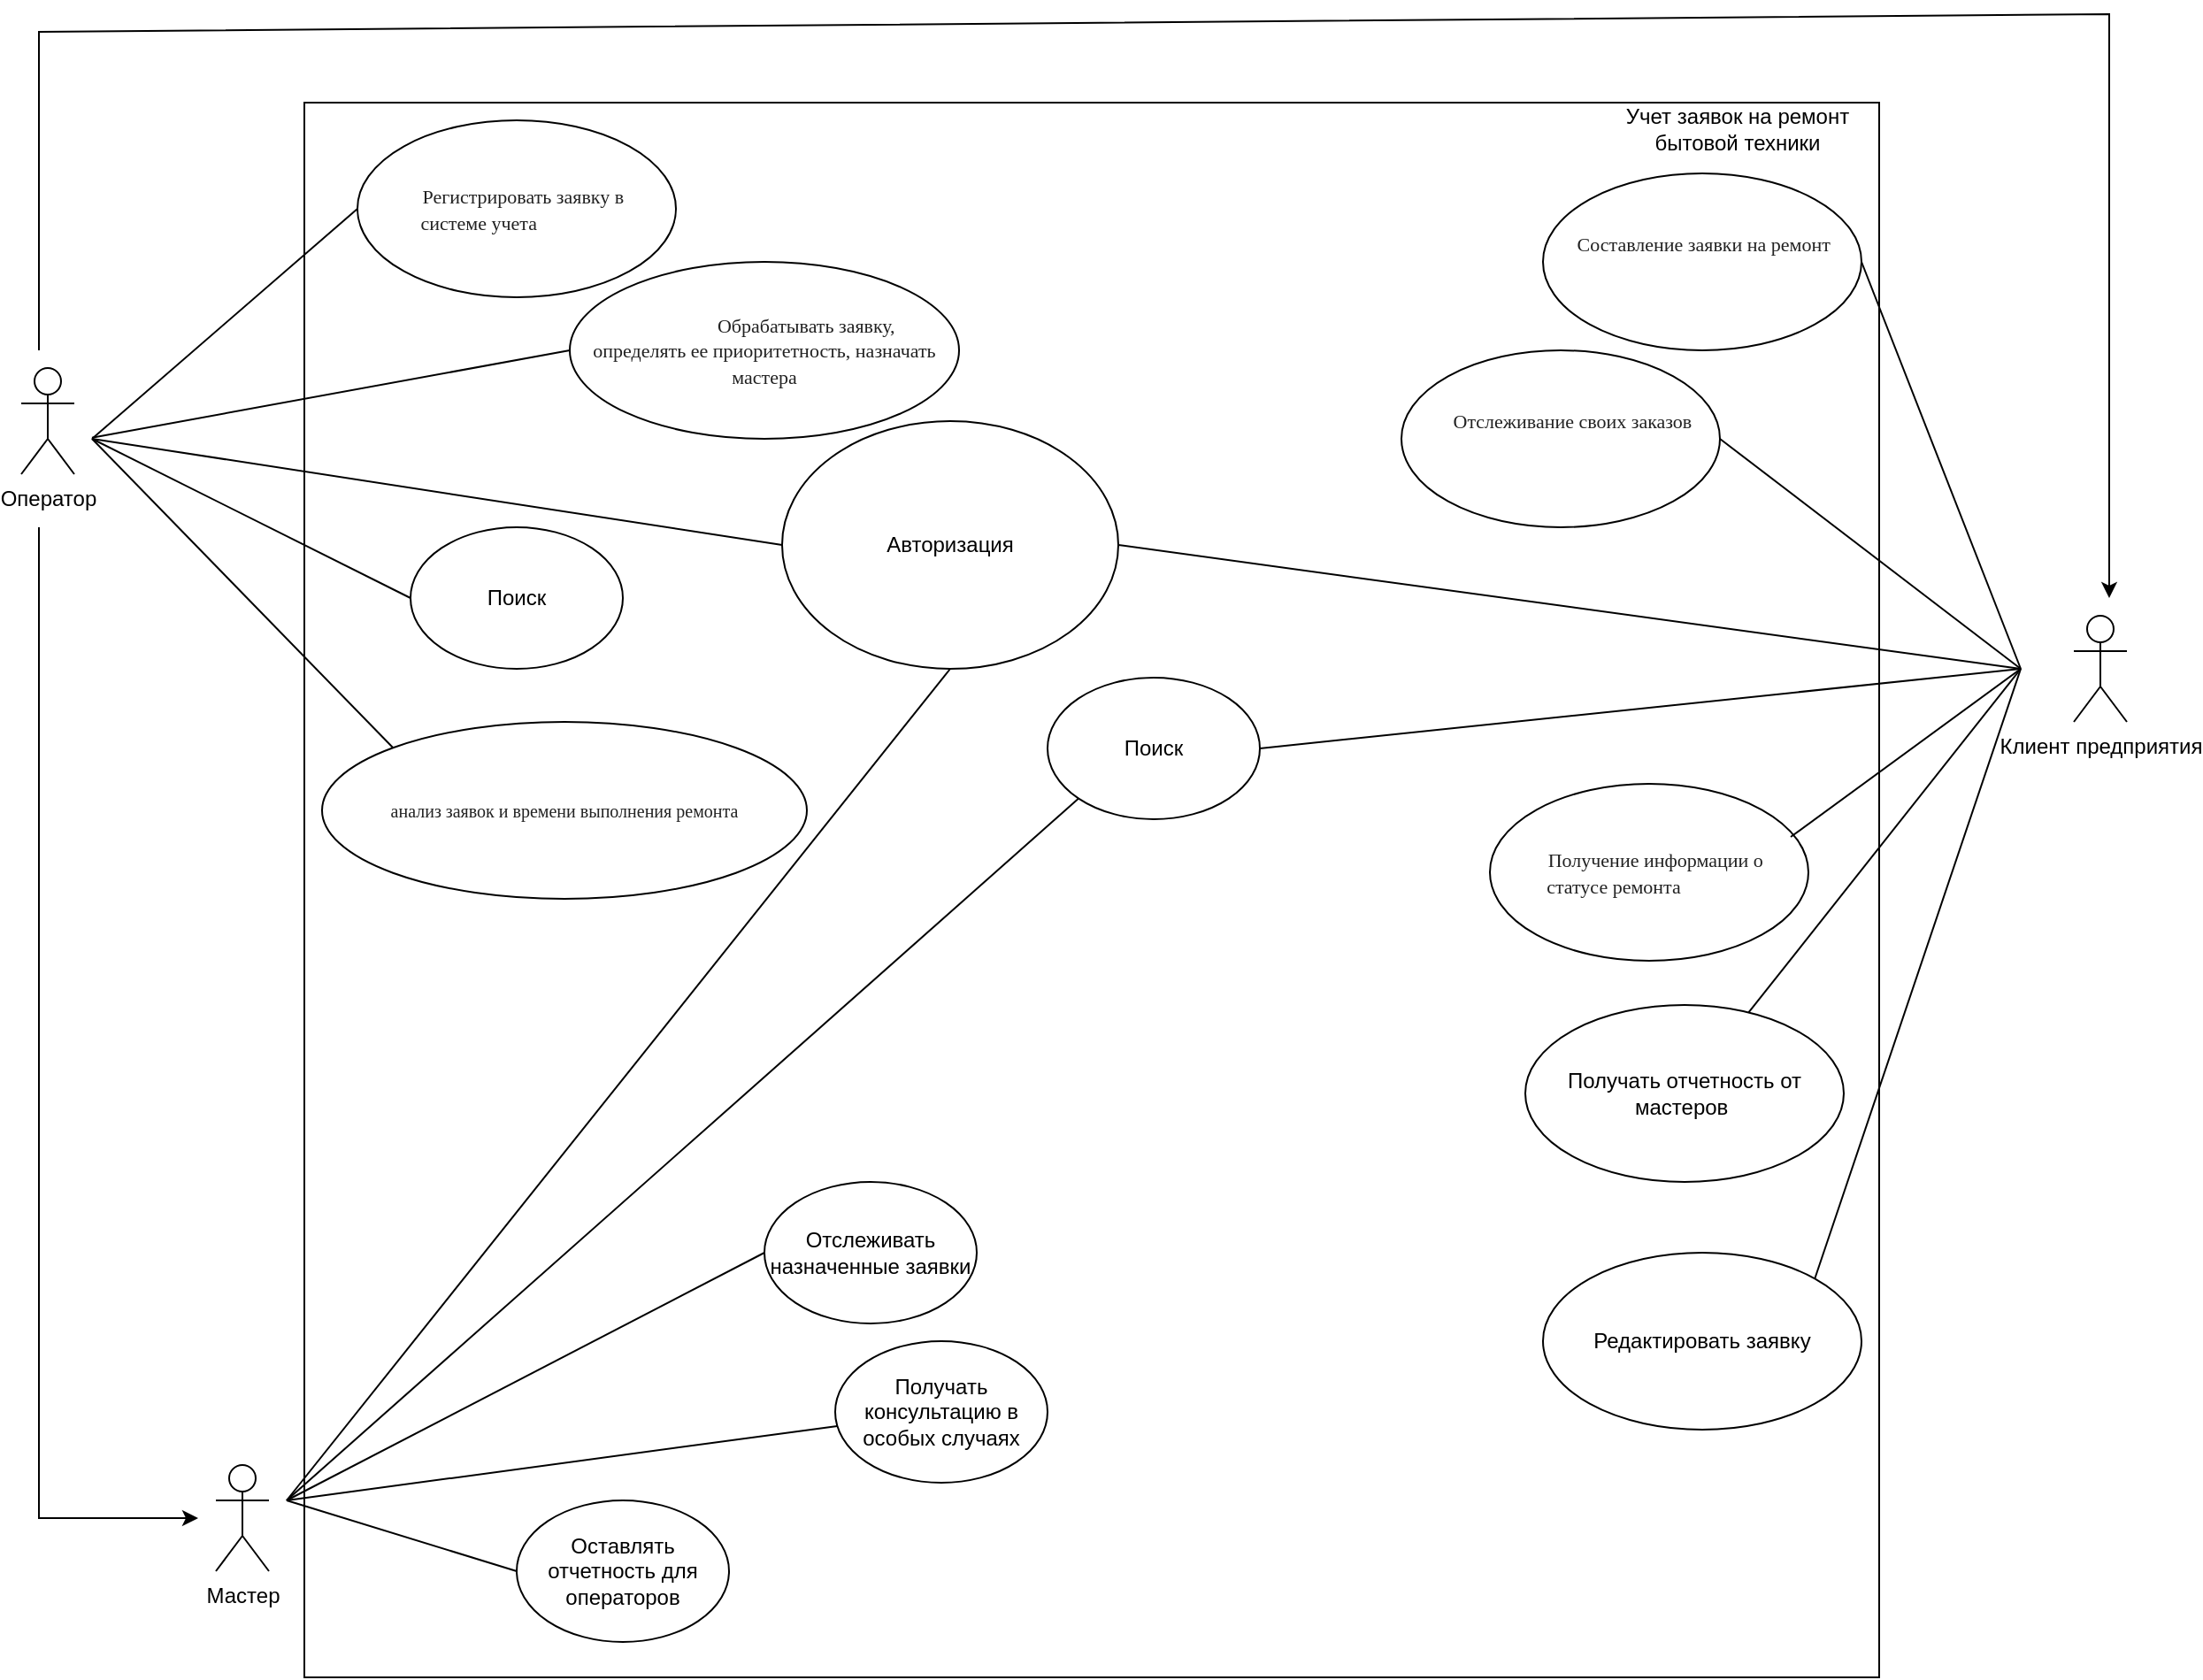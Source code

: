 <mxfile version="24.7.12" pages="5">
  <diagram name="Страница — 1" id="-T4Y3jVhjioc9ez8p7vz">
    <mxGraphModel dx="2845" dy="2267" grid="1" gridSize="10" guides="1" tooltips="1" connect="1" arrows="1" fold="1" page="1" pageScale="1" pageWidth="827" pageHeight="1169" math="0" shadow="0">
      <root>
        <mxCell id="0" />
        <mxCell id="1" parent="0" />
        <mxCell id="7Nn1c3ioBKi50vcNp-j7-1" value="" style="whiteSpace=wrap;html=1;aspect=fixed;" parent="1" vertex="1">
          <mxGeometry x="130" y="10" width="890" height="890" as="geometry" />
        </mxCell>
        <mxCell id="7Nn1c3ioBKi50vcNp-j7-5" value="Оператор" style="shape=umlActor;verticalLabelPosition=bottom;verticalAlign=top;html=1;outlineConnect=0;" parent="1" vertex="1">
          <mxGeometry x="-30" y="160" width="30" height="60" as="geometry" />
        </mxCell>
        <mxCell id="7Nn1c3ioBKi50vcNp-j7-6" value="Мастер" style="shape=umlActor;verticalLabelPosition=bottom;verticalAlign=top;html=1;outlineConnect=0;" parent="1" vertex="1">
          <mxGeometry x="80" y="780" width="30" height="60" as="geometry" />
        </mxCell>
        <mxCell id="7Nn1c3ioBKi50vcNp-j7-7" value="Клиент предприятия" style="shape=umlActor;verticalLabelPosition=bottom;verticalAlign=top;html=1;outlineConnect=0;" parent="1" vertex="1">
          <mxGeometry x="1130" y="300" width="30" height="60" as="geometry" />
        </mxCell>
        <mxCell id="7Nn1c3ioBKi50vcNp-j7-9" value="" style="ellipse;whiteSpace=wrap;html=1;" parent="1" vertex="1">
          <mxGeometry x="750" y="150" width="180" height="100" as="geometry" />
        </mxCell>
        <mxCell id="7Nn1c3ioBKi50vcNp-j7-11" value="Учет заявок на ремонт бытовой техники" style="text;html=1;align=center;verticalAlign=middle;whiteSpace=wrap;rounded=0;" parent="1" vertex="1">
          <mxGeometry x="860" y="10" width="160" height="30" as="geometry" />
        </mxCell>
        <mxCell id="7Nn1c3ioBKi50vcNp-j7-15" value="&lt;div style=&quot;text-indent: 47.267px;&quot;&gt;&lt;font color=&quot;#222222&quot; face=&quot;Times New Roman&quot;&gt;&lt;span style=&quot;font-size: 11px; background-color: rgb(255, 255, 255);&quot;&gt;Отслеживание своих заказов&lt;/span&gt;&lt;/font&gt;&lt;/div&gt;" style="text;html=1;align=left;verticalAlign=middle;whiteSpace=wrap;rounded=0;rotation=0;" parent="1" vertex="1">
          <mxGeometry x="730" y="150" width="200" height="80" as="geometry" />
        </mxCell>
        <mxCell id="7Nn1c3ioBKi50vcNp-j7-18" value="" style="ellipse;whiteSpace=wrap;html=1;" parent="1" vertex="1">
          <mxGeometry x="830" y="50" width="180" height="100" as="geometry" />
        </mxCell>
        <mxCell id="7Nn1c3ioBKi50vcNp-j7-19" value="" style="ellipse;whiteSpace=wrap;html=1;" parent="1" vertex="1">
          <mxGeometry x="800" y="395" width="180" height="100" as="geometry" />
        </mxCell>
        <mxCell id="7Nn1c3ioBKi50vcNp-j7-20" value="&lt;div style=&quot;text-indent: 47.267px;&quot;&gt;&lt;font face=&quot;Times New Roman&quot; color=&quot;#222222&quot;&gt;&lt;span style=&quot;font-size: 11px; background-color: rgb(255, 255, 255);&quot;&gt;Составление заявки на ремонт&amp;nbsp;&lt;/span&gt;&lt;/font&gt;&lt;/div&gt;" style="text;html=1;align=left;verticalAlign=middle;whiteSpace=wrap;rounded=0;rotation=0;" parent="1" vertex="1">
          <mxGeometry x="800" y="50" width="200" height="80" as="geometry" />
        </mxCell>
        <mxCell id="7Nn1c3ioBKi50vcNp-j7-21" value="&lt;div style=&quot;text-indent: 47.267px;&quot;&gt;&lt;font face=&quot;Times New Roman&quot; color=&quot;#222222&quot;&gt;&lt;span style=&quot;font-size: 11px; background-color: rgb(255, 255, 255);&quot;&gt;Получение информации о статусе ремонта&lt;/span&gt;&lt;/font&gt;&lt;/div&gt;" style="text;html=1;align=center;verticalAlign=middle;whiteSpace=wrap;rounded=0;rotation=0;" parent="1" vertex="1">
          <mxGeometry x="770" y="405" width="200" height="80" as="geometry" />
        </mxCell>
        <mxCell id="7Nn1c3ioBKi50vcNp-j7-22" value="&lt;span style=&quot;color: rgb(34, 34, 34); font-family: &amp;quot;Times New Roman&amp;quot;; font-size: x-small; text-align: left; text-indent: 47.267px; background-color: rgb(255, 255, 255);&quot;&gt;анализ заявок и времени выполнения ремонта&lt;/span&gt;" style="ellipse;whiteSpace=wrap;html=1;" parent="1" vertex="1">
          <mxGeometry x="140" y="360" width="274" height="100" as="geometry" />
        </mxCell>
        <mxCell id="7Nn1c3ioBKi50vcNp-j7-25" value="" style="ellipse;whiteSpace=wrap;html=1;" parent="1" vertex="1">
          <mxGeometry x="280" y="100" width="220" height="100" as="geometry" />
        </mxCell>
        <mxCell id="7Nn1c3ioBKi50vcNp-j7-26" value="" style="ellipse;whiteSpace=wrap;html=1;" parent="1" vertex="1">
          <mxGeometry x="160" y="20" width="180" height="100" as="geometry" />
        </mxCell>
        <mxCell id="7Nn1c3ioBKi50vcNp-j7-27" value="&lt;div style=&quot;text-indent: 47.267px;&quot;&gt;&lt;font color=&quot;#222222&quot; face=&quot;Times New Roman&quot;&gt;&lt;span style=&quot;font-size: 11px; background-color: rgb(255, 255, 255);&quot;&gt;Регистрировать заявку в системе учета&amp;nbsp;&lt;/span&gt;&lt;/font&gt;&lt;/div&gt;" style="text;html=1;align=center;verticalAlign=middle;whiteSpace=wrap;rounded=0;rotation=0;" parent="1" vertex="1">
          <mxGeometry x="130" y="30" width="200" height="80" as="geometry" />
        </mxCell>
        <mxCell id="7Nn1c3ioBKi50vcNp-j7-28" value="&lt;div style=&quot;text-indent: 47.267px;&quot;&gt;&lt;font color=&quot;#222222&quot; face=&quot;Times New Roman&quot;&gt;&lt;span style=&quot;font-size: 11px; background-color: rgb(255, 255, 255);&quot;&gt;Обрабатывать заявку, определять ее приоритетность, назначать мастера&lt;/span&gt;&lt;/font&gt;&lt;/div&gt;" style="text;html=1;align=center;verticalAlign=middle;whiteSpace=wrap;rounded=0;rotation=0;" parent="1" vertex="1">
          <mxGeometry x="290" y="110" width="200" height="80" as="geometry" />
        </mxCell>
        <mxCell id="odEytCFPN6OWGflLyxX3-1" value="Получать отчетность от мастеров&amp;nbsp;" style="ellipse;whiteSpace=wrap;html=1;" parent="1" vertex="1">
          <mxGeometry x="820" y="520" width="180" height="100" as="geometry" />
        </mxCell>
        <mxCell id="odEytCFPN6OWGflLyxX3-2" value="Отслеживать назначенные заявки" style="ellipse;whiteSpace=wrap;html=1;" parent="1" vertex="1">
          <mxGeometry x="390" y="620" width="120" height="80" as="geometry" />
        </mxCell>
        <mxCell id="odEytCFPN6OWGflLyxX3-3" value="Получать консультацию в особых случаях" style="ellipse;whiteSpace=wrap;html=1;" parent="1" vertex="1">
          <mxGeometry x="430" y="710" width="120" height="80" as="geometry" />
        </mxCell>
        <mxCell id="odEytCFPN6OWGflLyxX3-4" value="Оставлять отчетность для операторов" style="ellipse;whiteSpace=wrap;html=1;" parent="1" vertex="1">
          <mxGeometry x="250" y="800" width="120" height="80" as="geometry" />
        </mxCell>
        <mxCell id="odEytCFPN6OWGflLyxX3-5" value="" style="endArrow=none;html=1;rounded=0;endFill=0;entryX=0;entryY=0.5;entryDx=0;entryDy=0;" parent="1" target="7Nn1c3ioBKi50vcNp-j7-26" edge="1">
          <mxGeometry width="50" height="50" relative="1" as="geometry">
            <mxPoint x="10" y="200" as="sourcePoint" />
            <mxPoint x="60" y="50" as="targetPoint" />
          </mxGeometry>
        </mxCell>
        <mxCell id="odEytCFPN6OWGflLyxX3-6" value="" style="endArrow=none;html=1;rounded=0;entryX=0;entryY=0.5;entryDx=0;entryDy=0;endFill=0;" parent="1" target="7Nn1c3ioBKi50vcNp-j7-25" edge="1">
          <mxGeometry width="50" height="50" relative="1" as="geometry">
            <mxPoint x="10" y="199.38" as="sourcePoint" />
            <mxPoint x="140" y="199.38" as="targetPoint" />
          </mxGeometry>
        </mxCell>
        <mxCell id="odEytCFPN6OWGflLyxX3-7" value="" style="endArrow=none;html=1;rounded=0;entryX=0;entryY=0;entryDx=0;entryDy=0;endFill=0;" parent="1" target="7Nn1c3ioBKi50vcNp-j7-22" edge="1">
          <mxGeometry width="50" height="50" relative="1" as="geometry">
            <mxPoint x="10" y="200" as="sourcePoint" />
            <mxPoint x="180" y="212" as="targetPoint" />
          </mxGeometry>
        </mxCell>
        <mxCell id="odEytCFPN6OWGflLyxX3-8" value="" style="endArrow=none;html=1;rounded=0;endFill=0;entryX=1;entryY=0.5;entryDx=0;entryDy=0;" parent="1" target="7Nn1c3ioBKi50vcNp-j7-9" edge="1">
          <mxGeometry width="50" height="50" relative="1" as="geometry">
            <mxPoint x="1100" y="330" as="sourcePoint" />
            <mxPoint x="1210" y="182" as="targetPoint" />
          </mxGeometry>
        </mxCell>
        <mxCell id="odEytCFPN6OWGflLyxX3-9" value="" style="endArrow=none;html=1;rounded=0;endFill=0;entryX=1;entryY=0.5;entryDx=0;entryDy=0;" parent="1" target="7Nn1c3ioBKi50vcNp-j7-18" edge="1">
          <mxGeometry width="50" height="50" relative="1" as="geometry">
            <mxPoint x="1100" y="330" as="sourcePoint" />
            <mxPoint x="990" y="310" as="targetPoint" />
          </mxGeometry>
        </mxCell>
        <mxCell id="odEytCFPN6OWGflLyxX3-10" value="" style="endArrow=none;html=1;rounded=0;endFill=0;entryX=1;entryY=0.25;entryDx=0;entryDy=0;" parent="1" target="7Nn1c3ioBKi50vcNp-j7-21" edge="1">
          <mxGeometry width="50" height="50" relative="1" as="geometry">
            <mxPoint x="1100" y="330" as="sourcePoint" />
            <mxPoint x="980" y="395" as="targetPoint" />
          </mxGeometry>
        </mxCell>
        <mxCell id="odEytCFPN6OWGflLyxX3-11" value="" style="endArrow=none;html=1;rounded=0;endFill=0;" parent="1" target="odEytCFPN6OWGflLyxX3-1" edge="1">
          <mxGeometry width="50" height="50" relative="1" as="geometry">
            <mxPoint x="1100" y="330" as="sourcePoint" />
            <mxPoint x="1060" y="450" as="targetPoint" />
          </mxGeometry>
        </mxCell>
        <mxCell id="odEytCFPN6OWGflLyxX3-12" value="" style="endArrow=none;html=1;rounded=0;entryX=0;entryY=0.5;entryDx=0;entryDy=0;endFill=0;" parent="1" target="odEytCFPN6OWGflLyxX3-2" edge="1">
          <mxGeometry width="50" height="50" relative="1" as="geometry">
            <mxPoint x="120" y="800" as="sourcePoint" />
            <mxPoint x="280" y="786" as="targetPoint" />
          </mxGeometry>
        </mxCell>
        <mxCell id="odEytCFPN6OWGflLyxX3-13" value="" style="endArrow=none;html=1;rounded=0;endFill=0;" parent="1" target="odEytCFPN6OWGflLyxX3-3" edge="1">
          <mxGeometry width="50" height="50" relative="1" as="geometry">
            <mxPoint x="120" y="800" as="sourcePoint" />
            <mxPoint x="260" y="640" as="targetPoint" />
          </mxGeometry>
        </mxCell>
        <mxCell id="odEytCFPN6OWGflLyxX3-14" value="" style="endArrow=none;html=1;rounded=0;entryX=0;entryY=0.5;entryDx=0;entryDy=0;endFill=0;" parent="1" target="odEytCFPN6OWGflLyxX3-4" edge="1">
          <mxGeometry width="50" height="50" relative="1" as="geometry">
            <mxPoint x="120" y="800" as="sourcePoint" />
            <mxPoint x="270" y="630" as="targetPoint" />
          </mxGeometry>
        </mxCell>
        <mxCell id="odEytCFPN6OWGflLyxX3-15" value="" style="endArrow=classic;html=1;rounded=0;endFill=1;" parent="1" edge="1">
          <mxGeometry width="50" height="50" relative="1" as="geometry">
            <mxPoint x="-20" y="250" as="sourcePoint" />
            <mxPoint x="70" y="810" as="targetPoint" />
            <Array as="points">
              <mxPoint x="-20" y="810" />
            </Array>
          </mxGeometry>
        </mxCell>
        <mxCell id="odEytCFPN6OWGflLyxX3-16" value="" style="endArrow=classic;html=1;rounded=0;endFill=1;" parent="1" edge="1">
          <mxGeometry width="50" height="50" relative="1" as="geometry">
            <mxPoint x="-20" y="150" as="sourcePoint" />
            <mxPoint x="1150" y="290" as="targetPoint" />
            <Array as="points">
              <mxPoint x="-20" y="130" />
              <mxPoint x="-20" y="-30" />
              <mxPoint x="1150" y="-40" />
            </Array>
          </mxGeometry>
        </mxCell>
        <mxCell id="L9CxkXkcfsD4baBhtUE0-1" value="Авторизация" style="ellipse;whiteSpace=wrap;html=1;" vertex="1" parent="1">
          <mxGeometry x="400" y="190" width="190" height="140" as="geometry" />
        </mxCell>
        <mxCell id="L9CxkXkcfsD4baBhtUE0-2" value="" style="endArrow=none;html=1;rounded=0;endFill=0;entryX=0;entryY=0.5;entryDx=0;entryDy=0;" edge="1" parent="1" target="L9CxkXkcfsD4baBhtUE0-1">
          <mxGeometry width="50" height="50" relative="1" as="geometry">
            <mxPoint x="10" y="200" as="sourcePoint" />
            <mxPoint x="260" y="316" as="targetPoint" />
          </mxGeometry>
        </mxCell>
        <mxCell id="L9CxkXkcfsD4baBhtUE0-3" value="" style="endArrow=none;html=1;rounded=0;endFill=0;entryX=1;entryY=0.5;entryDx=0;entryDy=0;" edge="1" parent="1" target="L9CxkXkcfsD4baBhtUE0-1">
          <mxGeometry width="50" height="50" relative="1" as="geometry">
            <mxPoint x="1100" y="330" as="sourcePoint" />
            <mxPoint x="958" y="512" as="targetPoint" />
            <Array as="points" />
          </mxGeometry>
        </mxCell>
        <mxCell id="L9CxkXkcfsD4baBhtUE0-4" value="" style="endArrow=none;html=1;rounded=0;entryX=0.5;entryY=1;entryDx=0;entryDy=0;endFill=0;" edge="1" parent="1" target="L9CxkXkcfsD4baBhtUE0-1">
          <mxGeometry width="50" height="50" relative="1" as="geometry">
            <mxPoint x="120" y="800" as="sourcePoint" />
            <mxPoint x="260" y="620" as="targetPoint" />
            <Array as="points" />
          </mxGeometry>
        </mxCell>
        <mxCell id="3tf0LRea6lsbL_ulhqgW-1" value="Редактировать заявку" style="ellipse;whiteSpace=wrap;html=1;" vertex="1" parent="1">
          <mxGeometry x="830" y="660" width="180" height="100" as="geometry" />
        </mxCell>
        <mxCell id="3tf0LRea6lsbL_ulhqgW-2" value="" style="endArrow=none;html=1;rounded=0;endFill=0;entryX=1;entryY=0;entryDx=0;entryDy=0;" edge="1" parent="1" target="3tf0LRea6lsbL_ulhqgW-1">
          <mxGeometry width="50" height="50" relative="1" as="geometry">
            <mxPoint x="1100" y="330" as="sourcePoint" />
            <mxPoint x="958" y="512" as="targetPoint" />
          </mxGeometry>
        </mxCell>
        <mxCell id="7GdmIq6QEvGwWrxQ3s_j-1" style="rounded=0;orthogonalLoop=1;jettySize=auto;html=1;exitX=1;exitY=0.5;exitDx=0;exitDy=0;endArrow=none;endFill=0;" edge="1" parent="1" source="_gqUTevgX7I_sSS2v_rE-1">
          <mxGeometry relative="1" as="geometry">
            <mxPoint x="1100" y="330" as="targetPoint" />
          </mxGeometry>
        </mxCell>
        <mxCell id="7GdmIq6QEvGwWrxQ3s_j-2" style="rounded=0;orthogonalLoop=1;jettySize=auto;html=1;exitX=0;exitY=1;exitDx=0;exitDy=0;endArrow=none;endFill=0;" edge="1" parent="1" source="_gqUTevgX7I_sSS2v_rE-1">
          <mxGeometry relative="1" as="geometry">
            <mxPoint x="120" y="800" as="targetPoint" />
          </mxGeometry>
        </mxCell>
        <mxCell id="7GdmIq6QEvGwWrxQ3s_j-4" style="rounded=0;orthogonalLoop=1;jettySize=auto;html=1;endArrow=none;endFill=0;exitX=0;exitY=0.5;exitDx=0;exitDy=0;" edge="1" parent="1" source="5l-3oYW82psWRi4rD37u-1">
          <mxGeometry relative="1" as="geometry">
            <mxPoint x="10" y="200" as="targetPoint" />
          </mxGeometry>
        </mxCell>
        <mxCell id="_gqUTevgX7I_sSS2v_rE-1" value="Поиск" style="ellipse;whiteSpace=wrap;html=1;" vertex="1" parent="1">
          <mxGeometry x="550" y="335" width="120" height="80" as="geometry" />
        </mxCell>
        <mxCell id="5l-3oYW82psWRi4rD37u-1" value="Поиск" style="ellipse;whiteSpace=wrap;html=1;" vertex="1" parent="1">
          <mxGeometry x="190" y="250" width="120" height="80" as="geometry" />
        </mxCell>
      </root>
    </mxGraphModel>
  </diagram>
  <diagram id="ahEAzdemVLRHM-IwgX80" name="Страница — 2">
    <mxGraphModel dx="1682" dy="915" grid="1" gridSize="10" guides="1" tooltips="1" connect="1" arrows="1" fold="1" page="1" pageScale="1" pageWidth="1200" pageHeight="1920" math="0" shadow="0">
      <root>
        <mxCell id="0" />
        <mxCell id="1" parent="0" />
        <mxCell id="gnhN-qkssEpgIwzIcFEl-87" value="" style="rounded=0;whiteSpace=wrap;html=1;" parent="1" vertex="1">
          <mxGeometry x="50" y="140" width="240" height="630" as="geometry" />
        </mxCell>
        <mxCell id="gnhN-qkssEpgIwzIcFEl-88" value="" style="rounded=0;whiteSpace=wrap;html=1;" parent="1" vertex="1">
          <mxGeometry x="290" y="140" width="240" height="630" as="geometry" />
        </mxCell>
        <mxCell id="gnhN-qkssEpgIwzIcFEl-89" value="" style="rounded=0;whiteSpace=wrap;html=1;" parent="1" vertex="1">
          <mxGeometry x="510" y="140" width="240" height="630" as="geometry" />
        </mxCell>
        <mxCell id="gnhN-qkssEpgIwzIcFEl-90" value="Оператор" style="text;html=1;align=center;verticalAlign=middle;whiteSpace=wrap;rounded=0;" parent="1" vertex="1">
          <mxGeometry x="140" y="140" width="60" height="30" as="geometry" />
        </mxCell>
        <mxCell id="gnhN-qkssEpgIwzIcFEl-91" value="Система" style="text;html=1;align=center;verticalAlign=middle;whiteSpace=wrap;rounded=0;" parent="1" vertex="1">
          <mxGeometry x="363" y="140" width="87" height="30" as="geometry" />
        </mxCell>
        <mxCell id="gnhN-qkssEpgIwzIcFEl-92" value="База данных" style="text;html=1;align=center;verticalAlign=middle;whiteSpace=wrap;rounded=0;" parent="1" vertex="1">
          <mxGeometry x="568.25" y="140" width="123.5" height="30" as="geometry" />
        </mxCell>
        <mxCell id="gnhN-qkssEpgIwzIcFEl-93" value="" style="verticalLabelPosition=bottom;verticalAlign=top;html=1;shape=mxgraph.flowchart.on-page_reference;color = black;fillColor=#000000;" parent="1" vertex="1">
          <mxGeometry x="87.5" y="202" width="40" height="40" as="geometry" />
        </mxCell>
        <mxCell id="gnhN-qkssEpgIwzIcFEl-94" value="" style="endArrow=none;html=1;rounded=0;entryX=0.991;entryY=0.056;entryDx=0;entryDy=0;entryPerimeter=0;exitX=0.009;exitY=0.06;exitDx=0;exitDy=0;exitPerimeter=0;" parent="1" edge="1" target="gnhN-qkssEpgIwzIcFEl-89" source="gnhN-qkssEpgIwzIcFEl-87">
          <mxGeometry relative="1" as="geometry">
            <mxPoint x="49" y="90" as="sourcePoint" />
            <mxPoint x="770" y="90" as="targetPoint" />
          </mxGeometry>
        </mxCell>
        <mxCell id="t4-83mXcJxpSIn_NuB4k-3" style="edgeStyle=orthogonalEdgeStyle;rounded=0;orthogonalLoop=1;jettySize=auto;html=1;exitX=1;exitY=0.5;exitDx=0;exitDy=0;entryX=0;entryY=0.5;entryDx=0;entryDy=0;endArrow=none;endFill=0;" edge="1" parent="1" source="gnhN-qkssEpgIwzIcFEl-103" target="t4-83mXcJxpSIn_NuB4k-1">
          <mxGeometry relative="1" as="geometry" />
        </mxCell>
        <mxCell id="gnhN-qkssEpgIwzIcFEl-103" value="Заполнить форму" style="rounded=1;whiteSpace=wrap;html=1;" parent="1" vertex="1">
          <mxGeometry x="110" y="330" width="120" height="30" as="geometry" />
        </mxCell>
        <mxCell id="gnhN-qkssEpgIwzIcFEl-106" style="edgeStyle=orthogonalEdgeStyle;rounded=0;orthogonalLoop=1;jettySize=auto;html=1;entryX=0.5;entryY=0;entryDx=0;entryDy=0;exitX=0;exitY=0.5;exitDx=0;exitDy=0;endArrow=none;endFill=0;" parent="1" source="gnhN-qkssEpgIwzIcFEl-108" target="gnhN-qkssEpgIwzIcFEl-109" edge="1">
          <mxGeometry relative="1" as="geometry" />
        </mxCell>
        <mxCell id="gnhN-qkssEpgIwzIcFEl-107" style="edgeStyle=orthogonalEdgeStyle;rounded=0;orthogonalLoop=1;jettySize=auto;html=1;entryX=0.5;entryY=0;entryDx=0;entryDy=0;exitX=1;exitY=0.5;exitDx=0;exitDy=0;endArrow=none;endFill=0;" parent="1" source="gnhN-qkssEpgIwzIcFEl-108" target="gnhN-qkssEpgIwzIcFEl-113" edge="1">
          <mxGeometry relative="1" as="geometry">
            <mxPoint x="460" y="445" as="targetPoint" />
          </mxGeometry>
        </mxCell>
        <mxCell id="gnhN-qkssEpgIwzIcFEl-108" value="" style="rhombus;whiteSpace=wrap;html=1;" parent="1" vertex="1">
          <mxGeometry x="370" y="570" width="80" height="40" as="geometry" />
        </mxCell>
        <mxCell id="gnhN-qkssEpgIwzIcFEl-109" value="Сообщение об ошибке" style="rounded=1;whiteSpace=wrap;html=1;" parent="1" vertex="1">
          <mxGeometry x="304" y="620" width="76" height="35" as="geometry" />
        </mxCell>
        <mxCell id="gnhN-qkssEpgIwzIcFEl-110" value="[Некорректно введены данные]" style="text;html=1;align=center;verticalAlign=middle;whiteSpace=wrap;rounded=0;" parent="1" vertex="1">
          <mxGeometry x="290" y="550" width="100" height="30" as="geometry" />
        </mxCell>
        <mxCell id="gnhN-qkssEpgIwzIcFEl-111" value="[Корректные данные]" style="text;html=1;align=center;verticalAlign=middle;whiteSpace=wrap;rounded=0;" parent="1" vertex="1">
          <mxGeometry x="410" y="550" width="100" height="30" as="geometry" />
        </mxCell>
        <mxCell id="gnhN-qkssEpgIwzIcFEl-112" style="edgeStyle=orthogonalEdgeStyle;rounded=0;orthogonalLoop=1;jettySize=auto;html=1;entryX=0.5;entryY=0;entryDx=0;entryDy=0;exitX=0.5;exitY=1;exitDx=0;exitDy=0;endArrow=none;endFill=0;" parent="1" source="gnhN-qkssEpgIwzIcFEl-113" target="gnhN-qkssEpgIwzIcFEl-115" edge="1">
          <mxGeometry relative="1" as="geometry">
            <Array as="points">
              <mxPoint x="640" y="680" />
              <mxPoint x="460" y="680" />
            </Array>
          </mxGeometry>
        </mxCell>
        <mxCell id="gnhN-qkssEpgIwzIcFEl-113" value="Сохранение данных о заявке в бд" style="rounded=1;whiteSpace=wrap;html=1;" parent="1" vertex="1">
          <mxGeometry x="580" y="612.5" width="120" height="50" as="geometry" />
        </mxCell>
        <mxCell id="gnhN-qkssEpgIwzIcFEl-114" style="rounded=0;orthogonalLoop=1;jettySize=auto;html=1;entryX=1;entryY=0.5;entryDx=0;entryDy=0;strokeColor=default;startArrow=none;startFill=0;endArrow=none;endFill=0;" parent="1" source="gnhN-qkssEpgIwzIcFEl-115" target="gnhN-qkssEpgIwzIcFEl-116" edge="1">
          <mxGeometry relative="1" as="geometry" />
        </mxCell>
        <mxCell id="gnhN-qkssEpgIwzIcFEl-115" value="Вывод сообщения об успешном сохранении" style="rounded=1;whiteSpace=wrap;html=1;" parent="1" vertex="1">
          <mxGeometry x="380" y="690" width="120" height="60" as="geometry" />
        </mxCell>
        <mxCell id="gnhN-qkssEpgIwzIcFEl-116" value="" style="ellipse;shape=doubleEllipse;whiteSpace=wrap;html=1;aspect=fixed;" parent="1" vertex="1">
          <mxGeometry x="80" y="695" width="50" height="50" as="geometry" />
        </mxCell>
        <mxCell id="gnhN-qkssEpgIwzIcFEl-117" value="" style="ellipse;shape=doubleEllipse;whiteSpace=wrap;html=1;aspect=fixed;fillColor=#000000;" parent="1" vertex="1">
          <mxGeometry x="82.5" y="697.5" width="45" height="45" as="geometry" />
        </mxCell>
        <mxCell id="gnhN-qkssEpgIwzIcFEl-118" value="" style="edgeStyle=segmentEdgeStyle;endArrow=none;html=1;curved=0;rounded=0;endSize=8;startSize=8;exitX=1;exitY=0.5;exitDx=0;exitDy=0;exitPerimeter=0;entryX=0.5;entryY=0;entryDx=0;entryDy=0;endFill=0;" parent="1" source="gnhN-qkssEpgIwzIcFEl-93" target="gnhN-qkssEpgIwzIcFEl-103" edge="1">
          <mxGeometry width="50" height="50" relative="1" as="geometry">
            <mxPoint x="100" y="110" as="sourcePoint" />
            <mxPoint x="180.0" y="130" as="targetPoint" />
          </mxGeometry>
        </mxCell>
        <mxCell id="gnhN-qkssEpgIwzIcFEl-130" value="" style="edgeStyle=orthogonalEdgeStyle;rounded=0;orthogonalLoop=1;jettySize=auto;html=1;exitX=0;exitY=0.5;exitDx=0;exitDy=0;endArrow=classic;endFill=1;" parent="1" source="gnhN-qkssEpgIwzIcFEl-109" edge="1">
          <mxGeometry relative="1" as="geometry">
            <mxPoint x="170" y="320" as="targetPoint" />
            <mxPoint x="294" y="463" as="sourcePoint" />
            <Array as="points">
              <mxPoint x="80" y="638" />
              <mxPoint x="80" y="320" />
              <mxPoint x="170" y="320" />
            </Array>
          </mxGeometry>
        </mxCell>
        <mxCell id="CETCOPPtzzdfsTAbb9iv-1" style="edgeStyle=orthogonalEdgeStyle;rounded=0;orthogonalLoop=1;jettySize=auto;html=1;exitX=0.5;exitY=1;exitDx=0;exitDy=0;entryX=0;entryY=0.75;entryDx=0;entryDy=0;endArrow=none;endFill=0;" edge="1" parent="1" source="Jm4uqjaEzpCcS0znWtTX-6" target="gnhN-qkssEpgIwzIcFEl-111">
          <mxGeometry relative="1" as="geometry">
            <Array as="points">
              <mxPoint x="410" y="550" />
              <mxPoint x="410" y="550" />
            </Array>
          </mxGeometry>
        </mxCell>
        <mxCell id="Jm4uqjaEzpCcS0znWtTX-6" value="Проверка корректности введенных данных" style="rounded=1;whiteSpace=wrap;html=1;" vertex="1" parent="1">
          <mxGeometry x="350" y="455" width="120" height="45" as="geometry" />
        </mxCell>
        <mxCell id="YYeB7ypObVGuJCcYd3Sx-1" style="edgeStyle=orthogonalEdgeStyle;rounded=0;orthogonalLoop=1;jettySize=auto;html=1;exitX=0.5;exitY=1;exitDx=0;exitDy=0;" edge="1" parent="1" source="gnhN-qkssEpgIwzIcFEl-89" target="gnhN-qkssEpgIwzIcFEl-89">
          <mxGeometry relative="1" as="geometry" />
        </mxCell>
        <mxCell id="t4-83mXcJxpSIn_NuB4k-7" style="edgeStyle=orthogonalEdgeStyle;rounded=0;orthogonalLoop=1;jettySize=auto;html=1;exitX=0.5;exitY=1;exitDx=0;exitDy=0;endArrow=none;endFill=0;" edge="1" parent="1" source="t4-83mXcJxpSIn_NuB4k-1" target="t4-83mXcJxpSIn_NuB4k-6">
          <mxGeometry relative="1" as="geometry">
            <Array as="points">
              <mxPoint x="410" y="388" />
              <mxPoint x="170" y="388" />
            </Array>
          </mxGeometry>
        </mxCell>
        <mxCell id="t4-83mXcJxpSIn_NuB4k-1" value="Открытие формы" style="rounded=1;whiteSpace=wrap;html=1;" vertex="1" parent="1">
          <mxGeometry x="350" y="322.5" width="120" height="45" as="geometry" />
        </mxCell>
        <mxCell id="t4-83mXcJxpSIn_NuB4k-8" style="edgeStyle=orthogonalEdgeStyle;rounded=0;orthogonalLoop=1;jettySize=auto;html=1;exitX=0.5;exitY=1;exitDx=0;exitDy=0;entryX=0.5;entryY=0;entryDx=0;entryDy=0;endArrow=none;endFill=0;" edge="1" parent="1" source="t4-83mXcJxpSIn_NuB4k-6" target="Jm4uqjaEzpCcS0znWtTX-6">
          <mxGeometry relative="1" as="geometry">
            <Array as="points">
              <mxPoint x="170" y="435" />
              <mxPoint x="410" y="435" />
            </Array>
          </mxGeometry>
        </mxCell>
        <mxCell id="t4-83mXcJxpSIn_NuB4k-6" value="Заполнение формы" style="rounded=1;whiteSpace=wrap;html=1;" vertex="1" parent="1">
          <mxGeometry x="110" y="400" width="120" height="30" as="geometry" />
        </mxCell>
      </root>
    </mxGraphModel>
  </diagram>
  <diagram id="Qds_06pyiQnLSPBn-oIS" name="Страница — 3">
    <mxGraphModel dx="1469" dy="646" grid="1" gridSize="10" guides="1" tooltips="1" connect="1" arrows="1" fold="1" page="1" pageScale="1" pageWidth="827" pageHeight="1169" math="0" shadow="0">
      <root>
        <mxCell id="0" />
        <mxCell id="1" parent="0" />
        <mxCell id="Fois7kbaT5GLup0A4Dbg-1" value="" style="rounded=0;whiteSpace=wrap;html=1;" vertex="1" parent="1">
          <mxGeometry x="40" y="70" width="210" height="30" as="geometry" />
        </mxCell>
        <mxCell id="Fois7kbaT5GLup0A4Dbg-2" value="Клиент" style="shape=umlActor;verticalLabelPosition=bottom;verticalAlign=top;html=1;outlineConnect=0;" vertex="1" parent="1">
          <mxGeometry x="130" y="10" width="30" height="60" as="geometry" />
        </mxCell>
        <mxCell id="Fois7kbaT5GLup0A4Dbg-3" value="Система" style="rounded=0;whiteSpace=wrap;html=1;" vertex="1" parent="1">
          <mxGeometry x="370" y="67.5" width="120" height="32.5" as="geometry" />
        </mxCell>
        <mxCell id="Fois7kbaT5GLup0A4Dbg-4" value="База данных" style="rounded=0;whiteSpace=wrap;html=1;" vertex="1" parent="1">
          <mxGeometry x="650" y="67.5" width="120" height="32.5" as="geometry" />
        </mxCell>
        <mxCell id="Fois7kbaT5GLup0A4Dbg-5" value="" style="endArrow=none;dashed=1;html=1;rounded=0;entryX=0.5;entryY=1;entryDx=0;entryDy=0;" edge="1" parent="1" target="Fois7kbaT5GLup0A4Dbg-1">
          <mxGeometry width="50" height="50" relative="1" as="geometry">
            <mxPoint x="145" y="130" as="sourcePoint" />
            <mxPoint x="180" y="130" as="targetPoint" />
          </mxGeometry>
        </mxCell>
        <mxCell id="Fois7kbaT5GLup0A4Dbg-6" value="" style="endArrow=none;dashed=1;html=1;rounded=0;entryX=0.5;entryY=1;entryDx=0;entryDy=0;" edge="1" parent="1">
          <mxGeometry width="50" height="50" relative="1" as="geometry">
            <mxPoint x="429.33" y="130" as="sourcePoint" />
            <mxPoint x="429.33" y="100" as="targetPoint" />
          </mxGeometry>
        </mxCell>
        <mxCell id="Fois7kbaT5GLup0A4Dbg-7" value="" style="endArrow=none;dashed=1;html=1;rounded=0;entryX=0.5;entryY=1;entryDx=0;entryDy=0;" edge="1" parent="1" source="Fois7kbaT5GLup0A4Dbg-63" target="Fois7kbaT5GLup0A4Dbg-4">
          <mxGeometry width="50" height="50" relative="1" as="geometry">
            <mxPoint x="700" y="510" as="sourcePoint" />
            <mxPoint x="689.33" y="100" as="targetPoint" />
          </mxGeometry>
        </mxCell>
        <mxCell id="Fois7kbaT5GLup0A4Dbg-8" style="edgeStyle=orthogonalEdgeStyle;rounded=0;orthogonalLoop=1;jettySize=auto;html=1;" edge="1" parent="1" source="Fois7kbaT5GLup0A4Dbg-15" target="Fois7kbaT5GLup0A4Dbg-15">
          <mxGeometry relative="1" as="geometry">
            <mxPoint x="440" y="150.067" as="sourcePoint" />
            <mxPoint x="440" y="190" as="targetPoint" />
            <Array as="points">
              <mxPoint x="460" y="150" />
              <mxPoint x="460" y="190" />
            </Array>
          </mxGeometry>
        </mxCell>
        <mxCell id="Fois7kbaT5GLup0A4Dbg-9" value="Открыть форму&lt;div&gt;&amp;nbsp;создания заявки&lt;/div&gt;" style="text;html=1;align=center;verticalAlign=middle;resizable=0;points=[];autosize=1;strokeColor=none;fillColor=none;" vertex="1" parent="1">
          <mxGeometry x="455" y="150" width="120" height="40" as="geometry" />
        </mxCell>
        <mxCell id="Fois7kbaT5GLup0A4Dbg-10" value="" style="endArrow=none;dashed=1;html=1;rounded=0;" edge="1" parent="1">
          <mxGeometry width="50" height="50" relative="1" as="geometry">
            <mxPoint x="144.66" y="210" as="sourcePoint" />
            <mxPoint x="144.33" y="240" as="targetPoint" />
          </mxGeometry>
        </mxCell>
        <mxCell id="Fois7kbaT5GLup0A4Dbg-11" value="" style="endArrow=none;dashed=1;html=1;rounded=0;" edge="1" parent="1">
          <mxGeometry width="50" height="50" relative="1" as="geometry">
            <mxPoint x="429.66" y="210" as="sourcePoint" />
            <mxPoint x="429.33" y="240" as="targetPoint" />
          </mxGeometry>
        </mxCell>
        <mxCell id="Fois7kbaT5GLup0A4Dbg-12" value="" style="html=1;points=[[0,0,0,0,5],[0,1,0,0,-5],[1,0,0,0,5],[1,1,0,0,-5]];perimeter=orthogonalPerimeter;outlineConnect=0;targetShapes=umlLifeline;portConstraint=eastwest;newEdgeStyle={&quot;curved&quot;:0,&quot;rounded&quot;:0};" vertex="1" parent="1">
          <mxGeometry x="140" y="130" width="10" height="80" as="geometry" />
        </mxCell>
        <mxCell id="Fois7kbaT5GLup0A4Dbg-13" value="Создать заявку" style="html=1;verticalAlign=bottom;endArrow=block;curved=0;rounded=0;exitX=1;exitY=0;exitDx=0;exitDy=5;exitPerimeter=0;entryX=0;entryY=0;entryDx=0;entryDy=5;entryPerimeter=0;" edge="1" parent="1" source="Fois7kbaT5GLup0A4Dbg-12" target="Fois7kbaT5GLup0A4Dbg-15">
          <mxGeometry relative="1" as="geometry">
            <mxPoint x="220" y="135" as="sourcePoint" />
            <mxPoint x="400" y="150" as="targetPoint" />
          </mxGeometry>
        </mxCell>
        <mxCell id="Fois7kbaT5GLup0A4Dbg-14" value="" style="html=1;verticalAlign=bottom;endArrow=open;dashed=1;endSize=8;curved=0;rounded=0;entryX=1;entryY=1;entryDx=0;entryDy=-5;entryPerimeter=0;exitX=0;exitY=1;exitDx=0;exitDy=-5;exitPerimeter=0;" edge="1" parent="1" source="Fois7kbaT5GLup0A4Dbg-15" target="Fois7kbaT5GLup0A4Dbg-12">
          <mxGeometry relative="1" as="geometry">
            <mxPoint x="420" y="210" as="targetPoint" />
            <mxPoint x="350" y="180" as="sourcePoint" />
          </mxGeometry>
        </mxCell>
        <mxCell id="Fois7kbaT5GLup0A4Dbg-15" value="" style="html=1;points=[[0,0,0,0,5],[0,1,0,0,-5],[1,0,0,0,5],[1,1,0,0,-5]];perimeter=orthogonalPerimeter;outlineConnect=0;targetShapes=umlLifeline;portConstraint=eastwest;newEdgeStyle={&quot;curved&quot;:0,&quot;rounded&quot;:0};" vertex="1" parent="1">
          <mxGeometry x="425" y="130" width="10" height="80" as="geometry" />
        </mxCell>
        <mxCell id="Fois7kbaT5GLup0A4Dbg-16" value="" style="html=1;points=[[0,0,0,0,5],[0,1,0,0,-5],[1,0,0,0,5],[1,1,0,0,-5]];perimeter=orthogonalPerimeter;outlineConnect=0;targetShapes=umlLifeline;portConstraint=eastwest;newEdgeStyle={&quot;curved&quot;:0,&quot;rounded&quot;:0};" vertex="1" parent="1">
          <mxGeometry x="425" y="240" width="10" height="200" as="geometry" />
        </mxCell>
        <mxCell id="Fois7kbaT5GLup0A4Dbg-17" value="Заполнение данных" style="html=1;verticalAlign=bottom;endArrow=block;curved=0;rounded=0;entryX=0;entryY=0;entryDx=0;entryDy=5;exitX=1;exitY=0;exitDx=0;exitDy=5;exitPerimeter=0;" edge="1" parent="1" source="Fois7kbaT5GLup0A4Dbg-18" target="Fois7kbaT5GLup0A4Dbg-16">
          <mxGeometry relative="1" as="geometry">
            <mxPoint x="355" y="245" as="sourcePoint" />
          </mxGeometry>
        </mxCell>
        <mxCell id="Fois7kbaT5GLup0A4Dbg-18" value="" style="html=1;points=[[0,0,0,0,5],[0,1,0,0,-5],[1,0,0,0,5],[1,1,0,0,-5]];perimeter=orthogonalPerimeter;outlineConnect=0;targetShapes=umlLifeline;portConstraint=eastwest;newEdgeStyle={&quot;curved&quot;:0,&quot;rounded&quot;:0};" vertex="1" parent="1">
          <mxGeometry x="140" y="240" width="10" height="200" as="geometry" />
        </mxCell>
        <mxCell id="Fois7kbaT5GLup0A4Dbg-19" style="edgeStyle=orthogonalEdgeStyle;rounded=0;orthogonalLoop=1;jettySize=auto;html=1;" edge="1" parent="1">
          <mxGeometry relative="1" as="geometry">
            <mxPoint x="435" y="260" as="sourcePoint" />
            <mxPoint x="435" y="300" as="targetPoint" />
            <Array as="points">
              <mxPoint x="460" y="260" />
              <mxPoint x="460" y="300" />
            </Array>
          </mxGeometry>
        </mxCell>
        <mxCell id="Fois7kbaT5GLup0A4Dbg-20" value="Проверить данные" style="text;html=1;align=center;verticalAlign=middle;resizable=0;points=[];autosize=1;strokeColor=none;fillColor=none;" vertex="1" parent="1">
          <mxGeometry x="450" y="265" width="130" height="30" as="geometry" />
        </mxCell>
        <mxCell id="Fois7kbaT5GLup0A4Dbg-21" style="edgeStyle=orthogonalEdgeStyle;rounded=0;orthogonalLoop=1;jettySize=auto;html=1;" edge="1" parent="1" source="Fois7kbaT5GLup0A4Dbg-22">
          <mxGeometry relative="1" as="geometry">
            <mxPoint x="200" y="290" as="targetPoint" />
          </mxGeometry>
        </mxCell>
        <mxCell id="Fois7kbaT5GLup0A4Dbg-22" value="" style="ellipse;whiteSpace=wrap;html=1;aspect=fixed;" vertex="1" parent="1">
          <mxGeometry x="160" y="280" width="20" height="20" as="geometry" />
        </mxCell>
        <mxCell id="Fois7kbaT5GLup0A4Dbg-23" style="edgeStyle=orthogonalEdgeStyle;rounded=0;orthogonalLoop=1;jettySize=auto;html=1;" edge="1" parent="1" source="Fois7kbaT5GLup0A4Dbg-24">
          <mxGeometry relative="1" as="geometry">
            <mxPoint x="250" y="290" as="targetPoint" />
            <Array as="points">
              <mxPoint x="240" y="290" />
              <mxPoint x="240" y="290" />
            </Array>
          </mxGeometry>
        </mxCell>
        <mxCell id="Fois7kbaT5GLup0A4Dbg-24" value="" style="ellipse;whiteSpace=wrap;html=1;aspect=fixed;" vertex="1" parent="1">
          <mxGeometry x="210" y="280" width="20" height="20" as="geometry" />
        </mxCell>
        <mxCell id="Fois7kbaT5GLup0A4Dbg-25" value="&lt;font style=&quot;font-size: 9px;&quot;&gt;Номер&lt;/font&gt;&lt;div&gt;&lt;font style=&quot;font-size: 9px;&quot;&gt;заявки&lt;/font&gt;&lt;/div&gt;" style="text;html=1;align=center;verticalAlign=middle;resizable=0;points=[];autosize=1;strokeColor=none;fillColor=none;" vertex="1" parent="1">
          <mxGeometry x="145" y="245" width="50" height="40" as="geometry" />
        </mxCell>
        <mxCell id="Fois7kbaT5GLup0A4Dbg-26" value="&lt;font size=&quot;1&quot;&gt;ФИО&lt;/font&gt;" style="text;html=1;align=center;verticalAlign=middle;resizable=0;points=[];autosize=1;strokeColor=none;fillColor=none;" vertex="1" parent="1">
          <mxGeometry x="195" y="255" width="50" height="30" as="geometry" />
        </mxCell>
        <mxCell id="Fois7kbaT5GLup0A4Dbg-29" value="&lt;font size=&quot;1&quot;&gt;Вид техники&lt;/font&gt;" style="text;html=1;align=center;verticalAlign=middle;resizable=0;points=[];autosize=1;strokeColor=none;fillColor=none;" vertex="1" parent="1">
          <mxGeometry x="230" y="255" width="80" height="30" as="geometry" />
        </mxCell>
        <mxCell id="Fois7kbaT5GLup0A4Dbg-30" style="edgeStyle=orthogonalEdgeStyle;rounded=0;orthogonalLoop=1;jettySize=auto;html=1;" edge="1" parent="1" source="Fois7kbaT5GLup0A4Dbg-31">
          <mxGeometry relative="1" as="geometry">
            <mxPoint x="340" y="290" as="targetPoint" />
            <Array as="points">
              <mxPoint x="340" y="290" />
              <mxPoint x="340" y="290" />
            </Array>
          </mxGeometry>
        </mxCell>
        <mxCell id="Fois7kbaT5GLup0A4Dbg-31" value="" style="ellipse;whiteSpace=wrap;html=1;aspect=fixed;" vertex="1" parent="1">
          <mxGeometry x="310" y="280" width="20" height="20" as="geometry" />
        </mxCell>
        <mxCell id="Fois7kbaT5GLup0A4Dbg-32" value="&lt;font size=&quot;1&quot;&gt;Описание&amp;nbsp;&lt;/font&gt;&lt;div&gt;&lt;font size=&quot;1&quot;&gt;проблемы&lt;/font&gt;&lt;/div&gt;" style="text;html=1;align=left;verticalAlign=middle;resizable=0;points=[];autosize=1;strokeColor=none;fillColor=none;" vertex="1" parent="1">
          <mxGeometry x="300" y="245" width="70" height="40" as="geometry" />
        </mxCell>
        <mxCell id="Fois7kbaT5GLup0A4Dbg-33" value="" style="html=1;verticalAlign=bottom;endArrow=open;dashed=1;endSize=8;curved=0;rounded=0;entryX=1;entryY=1;entryDx=0;entryDy=-5;entryPerimeter=0;exitX=0;exitY=1;exitDx=0;exitDy=-5;exitPerimeter=0;" edge="1" parent="1">
          <mxGeometry relative="1" as="geometry">
            <mxPoint x="150" y="360" as="targetPoint" />
            <mxPoint x="425" y="360" as="sourcePoint" />
          </mxGeometry>
        </mxCell>
        <mxCell id="Fois7kbaT5GLup0A4Dbg-34" value="&lt;font style=&quot;font-size: 10px;&quot;&gt;error (&quot;Данные не верны&quot;)&lt;/font&gt;" style="edgeLabel;html=1;align=center;verticalAlign=middle;resizable=0;points=[];" vertex="1" connectable="0" parent="Fois7kbaT5GLup0A4Dbg-33">
          <mxGeometry x="0.082" y="-3" relative="1" as="geometry">
            <mxPoint x="3" y="-7" as="offset" />
          </mxGeometry>
        </mxCell>
        <mxCell id="Fois7kbaT5GLup0A4Dbg-35" value="" style="html=1;verticalAlign=bottom;endArrow=open;dashed=1;endSize=8;curved=0;rounded=0;entryX=1;entryY=1;entryDx=0;entryDy=-5;entryPerimeter=0;exitX=0;exitY=1;exitDx=0;exitDy=-5;exitPerimeter=0;" edge="1" parent="1">
          <mxGeometry relative="1" as="geometry">
            <mxPoint x="150" y="438.75" as="targetPoint" />
            <mxPoint x="425" y="438.75" as="sourcePoint" />
          </mxGeometry>
        </mxCell>
        <mxCell id="Fois7kbaT5GLup0A4Dbg-36" value="&lt;font style=&quot;font-size: 10px;&quot;&gt;Сообщение (&quot;Вы правда хотите назначить заявку?&quot;)&lt;/font&gt;" style="edgeLabel;html=1;align=center;verticalAlign=middle;resizable=0;points=[];" vertex="1" connectable="0" parent="Fois7kbaT5GLup0A4Dbg-35">
          <mxGeometry x="0.082" y="-3" relative="1" as="geometry">
            <mxPoint x="23" y="-7" as="offset" />
          </mxGeometry>
        </mxCell>
        <mxCell id="Fois7kbaT5GLup0A4Dbg-37" value="альт" style="shape=umlFrame;whiteSpace=wrap;html=1;pointerEvents=0;" vertex="1" parent="1">
          <mxGeometry x="40" y="320" width="750" height="460" as="geometry" />
        </mxCell>
        <mxCell id="Fois7kbaT5GLup0A4Dbg-38" value="&lt;font style=&quot;font-size: 10px;&quot;&gt;[ данные не верны]&lt;/font&gt;" style="text;html=1;align=center;verticalAlign=middle;resizable=0;points=[];autosize=1;strokeColor=none;fillColor=none;" vertex="1" parent="1">
          <mxGeometry x="30" y="350" width="110" height="30" as="geometry" />
        </mxCell>
        <mxCell id="Fois7kbaT5GLup0A4Dbg-39" value="" style="endArrow=none;dashed=1;html=1;rounded=0;entryX=0.997;entryY=0.14;entryDx=0;entryDy=0;entryPerimeter=0;exitX=0.002;exitY=0.138;exitDx=0;exitDy=0;exitPerimeter=0;" edge="1" parent="1" source="Fois7kbaT5GLup0A4Dbg-37" target="Fois7kbaT5GLup0A4Dbg-37">
          <mxGeometry width="50" height="50" relative="1" as="geometry">
            <mxPoint x="60.33" y="390" as="sourcePoint" />
            <mxPoint x="60.0" y="420" as="targetPoint" />
          </mxGeometry>
        </mxCell>
        <mxCell id="Fois7kbaT5GLup0A4Dbg-40" value="&lt;font style=&quot;font-size: 10px;&quot;&gt;[ иначе ]&lt;/font&gt;" style="text;html=1;align=center;verticalAlign=middle;resizable=0;points=[];autosize=1;strokeColor=none;fillColor=none;" vertex="1" parent="1">
          <mxGeometry x="40" y="400" width="60" height="30" as="geometry" />
        </mxCell>
        <mxCell id="Fois7kbaT5GLup0A4Dbg-41" value="" style="endArrow=none;dashed=1;html=1;rounded=0;" edge="1" parent="1">
          <mxGeometry width="50" height="50" relative="1" as="geometry">
            <mxPoint x="144.7" y="440" as="sourcePoint" />
            <mxPoint x="144.37" y="470" as="targetPoint" />
          </mxGeometry>
        </mxCell>
        <mxCell id="Fois7kbaT5GLup0A4Dbg-42" value="" style="endArrow=none;dashed=1;html=1;rounded=0;" edge="1" parent="1">
          <mxGeometry width="50" height="50" relative="1" as="geometry">
            <mxPoint x="429.71" y="440" as="sourcePoint" />
            <mxPoint x="429.38" y="470" as="targetPoint" />
          </mxGeometry>
        </mxCell>
        <mxCell id="Fois7kbaT5GLup0A4Dbg-43" value="" style="html=1;points=[[0,0,0,0,5],[0,1,0,0,-5],[1,0,0,0,5],[1,1,0,0,-5]];perimeter=orthogonalPerimeter;outlineConnect=0;targetShapes=umlLifeline;portConstraint=eastwest;newEdgeStyle={&quot;curved&quot;:0,&quot;rounded&quot;:0};" vertex="1" parent="1">
          <mxGeometry x="425" y="470" width="10" height="50" as="geometry" />
        </mxCell>
        <mxCell id="Fois7kbaT5GLup0A4Dbg-44" value="Нажать кнопку Да" style="html=1;verticalAlign=bottom;endArrow=block;curved=0;rounded=0;entryX=0;entryY=0;entryDx=0;entryDy=5;exitX=1;exitY=0;exitDx=0;exitDy=5;exitPerimeter=0;" edge="1" parent="1" source="Fois7kbaT5GLup0A4Dbg-45" target="Fois7kbaT5GLup0A4Dbg-43">
          <mxGeometry relative="1" as="geometry">
            <mxPoint x="355" y="475" as="sourcePoint" />
          </mxGeometry>
        </mxCell>
        <mxCell id="Fois7kbaT5GLup0A4Dbg-45" value="" style="html=1;points=[[0,0,0,0,5],[0,1,0,0,-5],[1,0,0,0,5],[1,1,0,0,-5]];perimeter=orthogonalPerimeter;outlineConnect=0;targetShapes=umlLifeline;portConstraint=eastwest;newEdgeStyle={&quot;curved&quot;:0,&quot;rounded&quot;:0};" vertex="1" parent="1">
          <mxGeometry x="140" y="470" width="10" height="170" as="geometry" />
        </mxCell>
        <mxCell id="Fois7kbaT5GLup0A4Dbg-46" value="" style="html=1;points=[[0,0,0,0,5],[0,1,0,0,-5],[1,0,0,0,5],[1,1,0,0,-5]];perimeter=orthogonalPerimeter;outlineConnect=0;targetShapes=umlLifeline;portConstraint=eastwest;newEdgeStyle={&quot;curved&quot;:0,&quot;rounded&quot;:0};" vertex="1" parent="1">
          <mxGeometry x="425" y="590" width="10" height="50" as="geometry" />
        </mxCell>
        <mxCell id="Fois7kbaT5GLup0A4Dbg-59" value="Передать данные в бд" style="html=1;verticalAlign=bottom;endArrow=block;curved=0;rounded=0;entryX=0;entryY=0;entryDx=0;entryDy=5;exitX=1;exitY=1;exitDx=0;exitDy=-5;exitPerimeter=0;" edge="1" parent="1" source="Fois7kbaT5GLup0A4Dbg-43" target="Fois7kbaT5GLup0A4Dbg-63">
          <mxGeometry relative="1" as="geometry">
            <mxPoint x="630" y="525" as="sourcePoint" />
          </mxGeometry>
        </mxCell>
        <mxCell id="Fois7kbaT5GLup0A4Dbg-60" value="Вернуть результат операции" style="html=1;verticalAlign=bottom;endArrow=open;dashed=1;endSize=8;curved=0;rounded=0;exitX=0;exitY=1;exitDx=0;exitDy=-5;" edge="1" parent="1" source="Fois7kbaT5GLup0A4Dbg-63" target="Fois7kbaT5GLup0A4Dbg-46">
          <mxGeometry x="0.002" relative="1" as="geometry">
            <mxPoint x="630" y="595" as="targetPoint" />
            <mxPoint as="offset" />
          </mxGeometry>
        </mxCell>
        <mxCell id="Fois7kbaT5GLup0A4Dbg-61" value="&lt;font style=&quot;font-size: 10px;&quot;&gt;Сохранить&amp;nbsp;&lt;/font&gt;&lt;div&gt;&lt;font style=&quot;font-size: 10px;&quot;&gt;мастера&amp;nbsp;&lt;/font&gt;&lt;/div&gt;&lt;div&gt;&lt;font style=&quot;font-size: 10px;&quot;&gt;и заявку&lt;/font&gt;&lt;/div&gt;&lt;div&gt;&lt;font style=&quot;font-size: 10px;&quot;&gt;&amp;nbsp;в бд&lt;/font&gt;&lt;/div&gt;" style="text;html=1;align=center;verticalAlign=middle;resizable=0;points=[];autosize=1;strokeColor=none;fillColor=none;" vertex="1" parent="1">
          <mxGeometry x="720" y="515" width="80" height="70" as="geometry" />
        </mxCell>
        <mxCell id="Fois7kbaT5GLup0A4Dbg-62" style="edgeStyle=orthogonalEdgeStyle;rounded=0;orthogonalLoop=1;jettySize=auto;html=1;" edge="1" parent="1" source="Fois7kbaT5GLup0A4Dbg-63" target="Fois7kbaT5GLup0A4Dbg-63">
          <mxGeometry relative="1" as="geometry">
            <mxPoint x="710" y="529.97" as="sourcePoint" />
            <mxPoint x="720" y="570" as="targetPoint" />
            <Array as="points">
              <mxPoint x="730" y="530" />
              <mxPoint x="730" y="570" />
            </Array>
          </mxGeometry>
        </mxCell>
        <mxCell id="Fois7kbaT5GLup0A4Dbg-63" value="" style="html=1;points=[[0,0,0,0,5],[0,1,0,0,-5],[1,0,0,0,5],[1,1,0,0,-5]];perimeter=orthogonalPerimeter;outlineConnect=0;targetShapes=umlLifeline;portConstraint=eastwest;newEdgeStyle={&quot;curved&quot;:0,&quot;rounded&quot;:0};" vertex="1" parent="1">
          <mxGeometry x="705" y="510" width="10" height="90" as="geometry" />
        </mxCell>
        <mxCell id="Fois7kbaT5GLup0A4Dbg-64" value="" style="endArrow=none;dashed=1;html=1;rounded=0;" edge="1" parent="1">
          <mxGeometry width="50" height="50" relative="1" as="geometry">
            <mxPoint x="429.74" y="525" as="sourcePoint" />
            <mxPoint x="429" y="590" as="targetPoint" />
          </mxGeometry>
        </mxCell>
        <mxCell id="Fois7kbaT5GLup0A4Dbg-65" value="" style="endArrow=none;dashed=1;html=1;rounded=0;" edge="1" parent="1">
          <mxGeometry width="50" height="50" relative="1" as="geometry">
            <mxPoint x="430.15" y="640" as="sourcePoint" />
            <mxPoint x="430" y="670" as="targetPoint" />
          </mxGeometry>
        </mxCell>
        <mxCell id="Fois7kbaT5GLup0A4Dbg-66" value="Сообщение (&quot;Заявка назначена&quot;)" style="html=1;verticalAlign=bottom;endArrow=open;dashed=1;endSize=8;curved=0;rounded=0;exitX=0;exitY=1;exitDx=0;exitDy=-5;" edge="1" parent="1">
          <mxGeometry relative="1" as="geometry">
            <mxPoint x="150" y="639" as="targetPoint" />
            <mxPoint x="420" y="639" as="sourcePoint" />
            <mxPoint as="offset" />
          </mxGeometry>
        </mxCell>
        <mxCell id="Fois7kbaT5GLup0A4Dbg-67" value="" style="endArrow=none;dashed=1;html=1;rounded=0;" edge="1" parent="1">
          <mxGeometry width="50" height="50" relative="1" as="geometry">
            <mxPoint x="144.65" y="640" as="sourcePoint" />
            <mxPoint x="144.5" y="670" as="targetPoint" />
          </mxGeometry>
        </mxCell>
        <mxCell id="Fois7kbaT5GLup0A4Dbg-68" value="" style="html=1;points=[[0,0,0,0,5],[0,1,0,0,-5],[1,0,0,0,5],[1,1,0,0,-5]];perimeter=orthogonalPerimeter;outlineConnect=0;targetShapes=umlLifeline;portConstraint=eastwest;newEdgeStyle={&quot;curved&quot;:0,&quot;rounded&quot;:0};" vertex="1" parent="1">
          <mxGeometry x="425" y="671" width="10" height="80" as="geometry" />
        </mxCell>
        <mxCell id="Fois7kbaT5GLup0A4Dbg-69" value="Нажать кнопку ОК" style="html=1;verticalAlign=bottom;endArrow=block;curved=0;rounded=0;entryX=0;entryY=0;entryDx=0;entryDy=5;exitX=1;exitY=0;exitDx=0;exitDy=5;exitPerimeter=0;" edge="1" parent="1" source="Fois7kbaT5GLup0A4Dbg-71" target="Fois7kbaT5GLup0A4Dbg-68">
          <mxGeometry x="0.004" relative="1" as="geometry">
            <mxPoint x="355" y="676" as="sourcePoint" />
            <mxPoint as="offset" />
          </mxGeometry>
        </mxCell>
        <mxCell id="Fois7kbaT5GLup0A4Dbg-70" value="" style="html=1;verticalAlign=bottom;endArrow=open;dashed=1;endSize=8;curved=0;rounded=0;exitX=0;exitY=1;exitDx=0;exitDy=-5;entryX=1;entryY=1;entryDx=0;entryDy=-5;entryPerimeter=0;" edge="1" parent="1" source="Fois7kbaT5GLup0A4Dbg-68" target="Fois7kbaT5GLup0A4Dbg-71">
          <mxGeometry relative="1" as="geometry">
            <mxPoint x="355" y="746" as="targetPoint" />
          </mxGeometry>
        </mxCell>
        <mxCell id="Fois7kbaT5GLup0A4Dbg-71" value="" style="html=1;points=[[0,0,0,0,5],[0,1,0,0,-5],[1,0,0,0,5],[1,1,0,0,-5]];perimeter=orthogonalPerimeter;outlineConnect=0;targetShapes=umlLifeline;portConstraint=eastwest;newEdgeStyle={&quot;curved&quot;:0,&quot;rounded&quot;:0};" vertex="1" parent="1">
          <mxGeometry x="140" y="671" width="10" height="80" as="geometry" />
        </mxCell>
        <mxCell id="Fois7kbaT5GLup0A4Dbg-72" style="edgeStyle=orthogonalEdgeStyle;rounded=0;orthogonalLoop=1;jettySize=auto;html=1;" edge="1" parent="1" target="Fois7kbaT5GLup0A4Dbg-68">
          <mxGeometry relative="1" as="geometry">
            <mxPoint x="435" y="680" as="sourcePoint" />
            <mxPoint x="435" y="720" as="targetPoint" />
            <Array as="points">
              <mxPoint x="460" y="680" />
              <mxPoint x="460" y="700" />
            </Array>
          </mxGeometry>
        </mxCell>
        <mxCell id="Fois7kbaT5GLup0A4Dbg-73" style="edgeStyle=orthogonalEdgeStyle;rounded=0;orthogonalLoop=1;jettySize=auto;html=1;" edge="1" parent="1">
          <mxGeometry relative="1" as="geometry">
            <mxPoint x="435" y="720" as="sourcePoint" />
            <mxPoint x="435" y="740" as="targetPoint" />
            <Array as="points">
              <mxPoint x="460" y="720" />
              <mxPoint x="460" y="740" />
            </Array>
          </mxGeometry>
        </mxCell>
        <mxCell id="Fois7kbaT5GLup0A4Dbg-74" value="Закрыть форму&amp;nbsp;&lt;div&gt;назначения заявки&lt;/div&gt;" style="text;html=1;align=center;verticalAlign=middle;resizable=0;points=[];autosize=1;strokeColor=none;fillColor=none;" vertex="1" parent="1">
          <mxGeometry x="450" y="663" width="130" height="40" as="geometry" />
        </mxCell>
        <mxCell id="Fois7kbaT5GLup0A4Dbg-75" value="Обновить таблицу&lt;div&gt;&amp;nbsp;с заявками&lt;/div&gt;" style="text;html=1;align=center;verticalAlign=middle;resizable=0;points=[];autosize=1;strokeColor=none;fillColor=none;" vertex="1" parent="1">
          <mxGeometry x="450" y="711" width="130" height="40" as="geometry" />
        </mxCell>
        <mxCell id="_nTwOcMFmjQuRIgxcm-Y-2" value="" style="edgeStyle=orthogonalEdgeStyle;rounded=0;orthogonalLoop=1;jettySize=auto;html=1;" edge="1" parent="1" source="_nTwOcMFmjQuRIgxcm-Y-1">
          <mxGeometry relative="1" as="geometry">
            <mxPoint x="420" y="290" as="targetPoint" />
            <Array as="points">
              <mxPoint x="420" y="290" />
              <mxPoint x="420" y="290" />
            </Array>
          </mxGeometry>
        </mxCell>
        <mxCell id="_nTwOcMFmjQuRIgxcm-Y-1" value="" style="ellipse;whiteSpace=wrap;html=1;aspect=fixed;" vertex="1" parent="1">
          <mxGeometry x="380" y="280" width="20" height="20" as="geometry" />
        </mxCell>
        <mxCell id="_nTwOcMFmjQuRIgxcm-Y-5" style="edgeStyle=orthogonalEdgeStyle;rounded=0;orthogonalLoop=1;jettySize=auto;html=1;exitX=1;exitY=0.5;exitDx=0;exitDy=0;" edge="1" parent="1" source="_nTwOcMFmjQuRIgxcm-Y-6">
          <mxGeometry relative="1" as="geometry">
            <mxPoint x="285" y="290" as="targetPoint" />
            <Array as="points" />
          </mxGeometry>
        </mxCell>
        <mxCell id="_nTwOcMFmjQuRIgxcm-Y-6" value="" style="ellipse;whiteSpace=wrap;html=1;aspect=fixed;" vertex="1" parent="1">
          <mxGeometry x="255" y="280" width="20" height="20" as="geometry" />
        </mxCell>
        <mxCell id="_nTwOcMFmjQuRIgxcm-Y-7" value="Номер&lt;div&gt;телефона&lt;/div&gt;" style="text;html=1;align=center;verticalAlign=middle;resizable=0;points=[];autosize=1;strokeColor=none;fillColor=none;" vertex="1" parent="1">
          <mxGeometry x="345" y="245" width="80" height="40" as="geometry" />
        </mxCell>
        <mxCell id="_nTwOcMFmjQuRIgxcm-Y-32" style="edgeStyle=orthogonalEdgeStyle;rounded=0;orthogonalLoop=1;jettySize=auto;html=1;" edge="1" parent="1" source="_nTwOcMFmjQuRIgxcm-Y-33">
          <mxGeometry relative="1" as="geometry">
            <mxPoint x="475" y="560" as="targetPoint" />
          </mxGeometry>
        </mxCell>
        <mxCell id="_nTwOcMFmjQuRIgxcm-Y-33" value="" style="ellipse;whiteSpace=wrap;html=1;aspect=fixed;" vertex="1" parent="1">
          <mxGeometry x="435" y="550" width="20" height="20" as="geometry" />
        </mxCell>
        <mxCell id="_nTwOcMFmjQuRIgxcm-Y-34" style="edgeStyle=orthogonalEdgeStyle;rounded=0;orthogonalLoop=1;jettySize=auto;html=1;" edge="1" parent="1" source="_nTwOcMFmjQuRIgxcm-Y-35">
          <mxGeometry relative="1" as="geometry">
            <mxPoint x="525" y="560" as="targetPoint" />
            <Array as="points">
              <mxPoint x="515" y="560" />
              <mxPoint x="515" y="560" />
            </Array>
          </mxGeometry>
        </mxCell>
        <mxCell id="_nTwOcMFmjQuRIgxcm-Y-35" value="" style="ellipse;whiteSpace=wrap;html=1;aspect=fixed;" vertex="1" parent="1">
          <mxGeometry x="485" y="550" width="20" height="20" as="geometry" />
        </mxCell>
        <mxCell id="_nTwOcMFmjQuRIgxcm-Y-36" value="&lt;font size=&quot;1&quot;&gt;ФИО&lt;/font&gt;" style="text;html=1;align=center;verticalAlign=middle;resizable=0;points=[];autosize=1;strokeColor=none;fillColor=none;" vertex="1" parent="1">
          <mxGeometry x="470" y="525" width="50" height="30" as="geometry" />
        </mxCell>
        <mxCell id="_nTwOcMFmjQuRIgxcm-Y-37" value="&lt;font size=&quot;1&quot;&gt;Вид техники&lt;/font&gt;" style="text;html=1;align=center;verticalAlign=middle;resizable=0;points=[];autosize=1;strokeColor=none;fillColor=none;" vertex="1" parent="1">
          <mxGeometry x="505" y="525" width="80" height="30" as="geometry" />
        </mxCell>
        <mxCell id="_nTwOcMFmjQuRIgxcm-Y-38" style="edgeStyle=orthogonalEdgeStyle;rounded=0;orthogonalLoop=1;jettySize=auto;html=1;" edge="1" parent="1" source="_nTwOcMFmjQuRIgxcm-Y-39">
          <mxGeometry relative="1" as="geometry">
            <mxPoint x="615" y="560" as="targetPoint" />
            <Array as="points">
              <mxPoint x="615" y="560" />
              <mxPoint x="615" y="560" />
            </Array>
          </mxGeometry>
        </mxCell>
        <mxCell id="_nTwOcMFmjQuRIgxcm-Y-39" value="" style="ellipse;whiteSpace=wrap;html=1;aspect=fixed;" vertex="1" parent="1">
          <mxGeometry x="585" y="550" width="20" height="20" as="geometry" />
        </mxCell>
        <mxCell id="_nTwOcMFmjQuRIgxcm-Y-40" value="&lt;font size=&quot;1&quot;&gt;Описание&amp;nbsp;&lt;/font&gt;&lt;div&gt;&lt;font size=&quot;1&quot;&gt;проблемы&lt;/font&gt;&lt;/div&gt;" style="text;html=1;align=left;verticalAlign=middle;resizable=0;points=[];autosize=1;strokeColor=none;fillColor=none;" vertex="1" parent="1">
          <mxGeometry x="575" y="515" width="70" height="40" as="geometry" />
        </mxCell>
        <mxCell id="_nTwOcMFmjQuRIgxcm-Y-41" value="" style="ellipse;whiteSpace=wrap;html=1;aspect=fixed;" vertex="1" parent="1">
          <mxGeometry x="655" y="550" width="20" height="20" as="geometry" />
        </mxCell>
        <mxCell id="_nTwOcMFmjQuRIgxcm-Y-42" style="edgeStyle=orthogonalEdgeStyle;rounded=0;orthogonalLoop=1;jettySize=auto;html=1;exitX=1;exitY=0.5;exitDx=0;exitDy=0;" edge="1" parent="1" source="_nTwOcMFmjQuRIgxcm-Y-43">
          <mxGeometry relative="1" as="geometry">
            <mxPoint x="560" y="560" as="targetPoint" />
            <Array as="points" />
          </mxGeometry>
        </mxCell>
        <mxCell id="_nTwOcMFmjQuRIgxcm-Y-43" value="" style="ellipse;whiteSpace=wrap;html=1;aspect=fixed;" vertex="1" parent="1">
          <mxGeometry x="530" y="550" width="20" height="20" as="geometry" />
        </mxCell>
        <mxCell id="_nTwOcMFmjQuRIgxcm-Y-44" value="Номер&lt;div&gt;телефона&lt;/div&gt;" style="text;html=1;align=center;verticalAlign=middle;resizable=0;points=[];autosize=1;strokeColor=none;fillColor=none;" vertex="1" parent="1">
          <mxGeometry x="620" y="513" width="80" height="40" as="geometry" />
        </mxCell>
        <mxCell id="_nTwOcMFmjQuRIgxcm-Y-45" value="Номер&amp;nbsp;&lt;div&gt;заявки&lt;/div&gt;" style="text;html=1;align=center;verticalAlign=middle;resizable=0;points=[];autosize=1;strokeColor=none;fillColor=none;" vertex="1" parent="1">
          <mxGeometry x="430" y="515" width="60" height="40" as="geometry" />
        </mxCell>
      </root>
    </mxGraphModel>
  </diagram>
  <diagram id="T0Ryw_ZBR0zvvsiyHH_U" name="Страница — 5">
    <mxGraphModel dx="696" dy="379" grid="1" gridSize="10" guides="1" tooltips="1" connect="1" arrows="1" fold="1" page="1" pageScale="1" pageWidth="827" pageHeight="1169" math="0" shadow="0">
      <root>
        <mxCell id="0" />
        <mxCell id="1" parent="0" />
        <mxCell id="GarxBszvYXxIPVSG4DcH-1" value="Конец" style="rounded=1;whiteSpace=wrap;html=1;arcSize=50;" vertex="1" parent="1">
          <mxGeometry x="380" y="460" width="80" height="30" as="geometry" />
        </mxCell>
        <mxCell id="GarxBszvYXxIPVSG4DcH-2" style="edgeStyle=orthogonalEdgeStyle;rounded=0;orthogonalLoop=1;jettySize=auto;html=1;entryX=0.5;entryY=0;entryDx=0;entryDy=0;endArrow=none;endFill=0;" edge="1" parent="1" source="GarxBszvYXxIPVSG4DcH-3" target="GarxBszvYXxIPVSG4DcH-6">
          <mxGeometry relative="1" as="geometry" />
        </mxCell>
        <mxCell id="GarxBszvYXxIPVSG4DcH-3" value="Ввод логина и пароля" style="shape=parallelogram;perimeter=parallelogramPerimeter;whiteSpace=wrap;html=1;fixedSize=1;" vertex="1" parent="1">
          <mxGeometry x="360" y="60" width="120" height="50" as="geometry" />
        </mxCell>
        <mxCell id="GarxBszvYXxIPVSG4DcH-5" style="edgeStyle=orthogonalEdgeStyle;rounded=0;orthogonalLoop=1;jettySize=auto;html=1;exitX=1;exitY=0.5;exitDx=0;exitDy=0;" edge="1" parent="1" source="GarxBszvYXxIPVSG4DcH-6">
          <mxGeometry relative="1" as="geometry">
            <mxPoint x="420" y="50" as="targetPoint" />
            <Array as="points">
              <mxPoint x="500" y="160" />
              <mxPoint x="500" y="50" />
            </Array>
          </mxGeometry>
        </mxCell>
        <mxCell id="NIBBZn3ImXMsXJ45pBN5-1" style="edgeStyle=orthogonalEdgeStyle;rounded=0;orthogonalLoop=1;jettySize=auto;html=1;exitX=0.5;exitY=1;exitDx=0;exitDy=0;entryX=0.5;entryY=0;entryDx=0;entryDy=0;endArrow=none;endFill=0;" edge="1" parent="1" source="GarxBszvYXxIPVSG4DcH-6" target="nseFZYOPv9D-YlC-999b-1">
          <mxGeometry relative="1" as="geometry" />
        </mxCell>
        <mxCell id="GarxBszvYXxIPVSG4DcH-6" value="Пользователь Найден?" style="rhombus;whiteSpace=wrap;html=1;fontSize=10;" vertex="1" parent="1">
          <mxGeometry x="370" y="130" width="100" height="60" as="geometry" />
        </mxCell>
        <mxCell id="GarxBszvYXxIPVSG4DcH-7" style="edgeStyle=orthogonalEdgeStyle;rounded=0;orthogonalLoop=1;jettySize=auto;html=1;endArrow=none;endFill=0;" edge="1" parent="1">
          <mxGeometry relative="1" as="geometry">
            <mxPoint x="700" y="320" as="targetPoint" />
            <Array as="points">
              <mxPoint x="420" y="250" />
              <mxPoint x="700" y="250" />
            </Array>
            <mxPoint x="420.027" y="230" as="sourcePoint" />
          </mxGeometry>
        </mxCell>
        <mxCell id="GarxBszvYXxIPVSG4DcH-8" style="edgeStyle=orthogonalEdgeStyle;rounded=0;orthogonalLoop=1;jettySize=auto;html=1;endArrow=none;endFill=0;" edge="1" parent="1">
          <mxGeometry relative="1" as="geometry">
            <mxPoint x="420" y="320" as="targetPoint" />
            <mxPoint x="420.027" y="230" as="sourcePoint" />
          </mxGeometry>
        </mxCell>
        <mxCell id="GarxBszvYXxIPVSG4DcH-9" style="edgeStyle=orthogonalEdgeStyle;rounded=0;orthogonalLoop=1;jettySize=auto;html=1;endArrow=none;endFill=0;" edge="1" parent="1">
          <mxGeometry relative="1" as="geometry">
            <Array as="points">
              <mxPoint x="420" y="250" />
              <mxPoint x="180" y="250" />
            </Array>
            <mxPoint x="420.027" y="230" as="sourcePoint" />
            <mxPoint x="180" y="300" as="targetPoint" />
          </mxGeometry>
        </mxCell>
        <mxCell id="GarxBszvYXxIPVSG4DcH-11" style="edgeStyle=orthogonalEdgeStyle;rounded=0;orthogonalLoop=1;jettySize=auto;html=1;endArrow=none;endFill=0;" edge="1" parent="1" target="GarxBszvYXxIPVSG4DcH-15">
          <mxGeometry relative="1" as="geometry">
            <mxPoint x="180" y="295" as="sourcePoint" />
          </mxGeometry>
        </mxCell>
        <mxCell id="GarxBszvYXxIPVSG4DcH-12" style="edgeStyle=orthogonalEdgeStyle;rounded=0;orthogonalLoop=1;jettySize=auto;html=1;entryX=0.5;entryY=0;entryDx=0;entryDy=0;endArrow=none;endFill=0;" edge="1" parent="1" target="GarxBszvYXxIPVSG4DcH-17">
          <mxGeometry relative="1" as="geometry">
            <mxPoint x="420.034" y="320.0" as="sourcePoint" />
          </mxGeometry>
        </mxCell>
        <mxCell id="GarxBszvYXxIPVSG4DcH-13" style="edgeStyle=orthogonalEdgeStyle;rounded=0;orthogonalLoop=1;jettySize=auto;html=1;entryX=0.5;entryY=0;entryDx=0;entryDy=0;endArrow=none;endFill=0;" edge="1" parent="1" target="GarxBszvYXxIPVSG4DcH-19">
          <mxGeometry relative="1" as="geometry">
            <mxPoint x="700.034" y="320.0" as="sourcePoint" />
          </mxGeometry>
        </mxCell>
        <mxCell id="GarxBszvYXxIPVSG4DcH-14" style="edgeStyle=orthogonalEdgeStyle;rounded=0;orthogonalLoop=1;jettySize=auto;html=1;entryX=0.5;entryY=0;entryDx=0;entryDy=0;exitX=0.5;exitY=1;exitDx=0;exitDy=0;endArrow=none;endFill=0;" edge="1" parent="1" source="GarxBszvYXxIPVSG4DcH-15" target="GarxBszvYXxIPVSG4DcH-1">
          <mxGeometry relative="1" as="geometry">
            <mxPoint x="180" y="435" as="sourcePoint" />
            <mxPoint x="330.0" y="515" as="targetPoint" />
          </mxGeometry>
        </mxCell>
        <mxCell id="GarxBszvYXxIPVSG4DcH-15" value="Оставляет заявку&lt;br&gt;Редактирует заявку&lt;div&gt;Поиск и просмотр заявок&lt;br&gt;Отслеживание статуса заявки&lt;/div&gt;" style="rounded=0;whiteSpace=wrap;html=1;" vertex="1" parent="1">
          <mxGeometry x="90" y="340" width="180" height="80" as="geometry" />
        </mxCell>
        <mxCell id="GarxBszvYXxIPVSG4DcH-16" style="edgeStyle=orthogonalEdgeStyle;rounded=0;orthogonalLoop=1;jettySize=auto;html=1;endArrow=none;endFill=0;" edge="1" parent="1" source="GarxBszvYXxIPVSG4DcH-17">
          <mxGeometry relative="1" as="geometry">
            <mxPoint x="420" y="460" as="targetPoint" />
          </mxGeometry>
        </mxCell>
        <mxCell id="GarxBszvYXxIPVSG4DcH-17" value="Управление заявками&lt;div&gt;Поиск&lt;br&gt;Отслеживание заявок&lt;/div&gt;&lt;div&gt;Анализ заявок&lt;/div&gt;" style="rounded=0;whiteSpace=wrap;html=1;" vertex="1" parent="1">
          <mxGeometry x="350" y="340" width="140" height="60" as="geometry" />
        </mxCell>
        <mxCell id="GarxBszvYXxIPVSG4DcH-18" style="edgeStyle=orthogonalEdgeStyle;rounded=0;orthogonalLoop=1;jettySize=auto;html=1;entryX=0.5;entryY=0;entryDx=0;entryDy=0;endArrow=none;endFill=0;" edge="1" parent="1" source="GarxBszvYXxIPVSG4DcH-19" target="GarxBszvYXxIPVSG4DcH-1">
          <mxGeometry relative="1" as="geometry">
            <Array as="points">
              <mxPoint x="700" y="440" />
              <mxPoint x="420" y="440" />
            </Array>
          </mxGeometry>
        </mxCell>
        <mxCell id="GarxBszvYXxIPVSG4DcH-19" value="Поиск и просмотр заявок&lt;br&gt;Оставление комментария к заявке&lt;br&gt;Установка статуса заявки&lt;div&gt;Оставление отчетов&lt;/div&gt;" style="rounded=0;whiteSpace=wrap;html=1;" vertex="1" parent="1">
          <mxGeometry x="595" y="340" width="210" height="60" as="geometry" />
        </mxCell>
        <mxCell id="GarxBszvYXxIPVSG4DcH-20" value="нет" style="text;html=1;align=center;verticalAlign=middle;resizable=0;points=[];autosize=1;strokeColor=none;fillColor=none;" vertex="1" parent="1">
          <mxGeometry x="450" y="120" width="40" height="30" as="geometry" />
        </mxCell>
        <mxCell id="GarxBszvYXxIPVSG4DcH-21" value="да" style="text;html=1;align=center;verticalAlign=middle;resizable=0;points=[];autosize=1;strokeColor=none;fillColor=none;" vertex="1" parent="1">
          <mxGeometry x="350" y="120" width="40" height="30" as="geometry" />
        </mxCell>
        <mxCell id="GarxBszvYXxIPVSG4DcH-22" value="Клиент предприятия" style="text;html=1;align=center;verticalAlign=middle;whiteSpace=wrap;rounded=0;" vertex="1" parent="1">
          <mxGeometry x="80" y="250" width="110" height="30" as="geometry" />
        </mxCell>
        <mxCell id="GarxBszvYXxIPVSG4DcH-23" value="Оператор сервиса" style="text;html=1;align=center;verticalAlign=middle;whiteSpace=wrap;rounded=0;" vertex="1" parent="1">
          <mxGeometry x="293" y="260" width="120" height="30" as="geometry" />
        </mxCell>
        <mxCell id="GarxBszvYXxIPVSG4DcH-24" value="Мастер&amp;nbsp;" style="text;html=1;align=center;verticalAlign=middle;whiteSpace=wrap;rounded=0;" vertex="1" parent="1">
          <mxGeometry x="610" y="250" width="80" height="30" as="geometry" />
        </mxCell>
        <mxCell id="GarxBszvYXxIPVSG4DcH-25" style="edgeStyle=orthogonalEdgeStyle;rounded=0;orthogonalLoop=1;jettySize=auto;html=1;entryX=0.5;entryY=0;entryDx=0;entryDy=0;endArrow=none;endFill=0;" edge="1" parent="1" source="GarxBszvYXxIPVSG4DcH-26" target="GarxBszvYXxIPVSG4DcH-3">
          <mxGeometry relative="1" as="geometry" />
        </mxCell>
        <mxCell id="GarxBszvYXxIPVSG4DcH-26" value="Начало" style="rounded=1;whiteSpace=wrap;html=1;arcSize=50;" vertex="1" parent="1">
          <mxGeometry x="380" y="10" width="80" height="30" as="geometry" />
        </mxCell>
        <mxCell id="nseFZYOPv9D-YlC-999b-1" value="Роль" style="rhombus;whiteSpace=wrap;html=1;fontSize=10;" vertex="1" parent="1">
          <mxGeometry x="390" y="200" width="60" height="40" as="geometry" />
        </mxCell>
      </root>
    </mxGraphModel>
  </diagram>
  <diagram id="GnKJKFt08DEO6p1SbU54" name="Страница — 4">
    <mxGraphModel dx="1261" dy="686" grid="1" gridSize="10" guides="1" tooltips="1" connect="1" arrows="1" fold="1" page="1" pageScale="1" pageWidth="827" pageHeight="1169" math="0" shadow="0">
      <root>
        <mxCell id="0" />
        <mxCell id="1" parent="0" />
        <mxCell id="hjNi6A6AfAP9GX-XONhn-1" style="edgeStyle=orthogonalEdgeStyle;rounded=0;orthogonalLoop=1;jettySize=auto;html=1;entryX=0.5;entryY=0;entryDx=0;entryDy=0;endArrow=none;endFill=0;" edge="1" parent="1" source="hjNi6A6AfAP9GX-XONhn-2" target="hjNi6A6AfAP9GX-XONhn-4">
          <mxGeometry relative="1" as="geometry" />
        </mxCell>
        <mxCell id="hjNi6A6AfAP9GX-XONhn-2" value="Начало" style="rounded=1;whiteSpace=wrap;html=1;arcSize=50;" vertex="1" parent="1">
          <mxGeometry x="366" y="20" width="96" height="30" as="geometry" />
        </mxCell>
        <mxCell id="hjNi6A6AfAP9GX-XONhn-3" style="edgeStyle=orthogonalEdgeStyle;rounded=0;orthogonalLoop=1;jettySize=auto;html=1;entryX=0.5;entryY=0;entryDx=0;entryDy=0;endArrow=none;endFill=0;" edge="1" parent="1" source="hjNi6A6AfAP9GX-XONhn-4" target="hjNi6A6AfAP9GX-XONhn-7">
          <mxGeometry relative="1" as="geometry" />
        </mxCell>
        <mxCell id="hjNi6A6AfAP9GX-XONhn-4" value="Объявление переменных для счетчика, общего времени и массива времен" style="rounded=0;whiteSpace=wrap;html=1;" vertex="1" parent="1">
          <mxGeometry x="341" y="70" width="146" height="60" as="geometry" />
        </mxCell>
        <mxCell id="hjNi6A6AfAP9GX-XONhn-5" style="edgeStyle=orthogonalEdgeStyle;rounded=0;orthogonalLoop=1;jettySize=auto;html=1;endArrow=none;endFill=0;" edge="1" parent="1" source="hjNi6A6AfAP9GX-XONhn-7" target="hjNi6A6AfAP9GX-XONhn-9">
          <mxGeometry relative="1" as="geometry" />
        </mxCell>
        <mxCell id="hjNi6A6AfAP9GX-XONhn-6" style="edgeStyle=orthogonalEdgeStyle;rounded=0;orthogonalLoop=1;jettySize=auto;html=1;entryX=0.5;entryY=0;entryDx=0;entryDy=0;endArrow=none;endFill=0;" edge="1" parent="1" source="hjNi6A6AfAP9GX-XONhn-7" target="hjNi6A6AfAP9GX-XONhn-11">
          <mxGeometry relative="1" as="geometry">
            <Array as="points">
              <mxPoint x="530" y="185" />
              <mxPoint x="530" y="310" />
              <mxPoint x="414" y="310" />
            </Array>
          </mxGeometry>
        </mxCell>
        <mxCell id="hjNi6A6AfAP9GX-XONhn-7" value="Цикл, который будет проходить по элементам в массиве" style="shape=hexagon;perimeter=hexagonPerimeter2;whiteSpace=wrap;html=1;fixedSize=1;" vertex="1" parent="1">
          <mxGeometry x="326" y="150" width="176" height="70" as="geometry" />
        </mxCell>
        <mxCell id="hjNi6A6AfAP9GX-XONhn-8" style="edgeStyle=orthogonalEdgeStyle;rounded=0;orthogonalLoop=1;jettySize=auto;html=1;entryX=0;entryY=0.5;entryDx=0;entryDy=0;" edge="1" parent="1" source="hjNi6A6AfAP9GX-XONhn-9" target="hjNi6A6AfAP9GX-XONhn-7">
          <mxGeometry relative="1" as="geometry">
            <Array as="points">
              <mxPoint x="306" y="270" />
              <mxPoint x="306" y="185" />
            </Array>
          </mxGeometry>
        </mxCell>
        <mxCell id="hjNi6A6AfAP9GX-XONhn-9" value="Счетчик увеличивается на один, а общее время суммируется с элементами массива" style="rounded=0;whiteSpace=wrap;html=1;" vertex="1" parent="1">
          <mxGeometry x="336" y="240" width="156" height="60" as="geometry" />
        </mxCell>
        <mxCell id="hjNi6A6AfAP9GX-XONhn-10" style="edgeStyle=orthogonalEdgeStyle;rounded=0;orthogonalLoop=1;jettySize=auto;html=1;entryX=0.5;entryY=0;entryDx=0;entryDy=0;endArrow=none;endFill=0;" edge="1" parent="1" source="hjNi6A6AfAP9GX-XONhn-11" target="hjNi6A6AfAP9GX-XONhn-13">
          <mxGeometry relative="1" as="geometry" />
        </mxCell>
        <mxCell id="hjNi6A6AfAP9GX-XONhn-11" value="&lt;font style=&quot;font-size: 10px;&quot;&gt;Расчет среднего времени с помощью полученных значений, т.е. деление общего&amp;nbsp; времени на количество заявок (счетчик)&lt;/font&gt;" style="rounded=0;whiteSpace=wrap;html=1;" vertex="1" parent="1">
          <mxGeometry x="316" y="320" width="196" height="60" as="geometry" />
        </mxCell>
        <mxCell id="hjNi6A6AfAP9GX-XONhn-12" style="edgeStyle=orthogonalEdgeStyle;rounded=0;orthogonalLoop=1;jettySize=auto;html=1;entryX=0.5;entryY=0;entryDx=0;entryDy=0;endArrow=none;endFill=0;" edge="1" parent="1" source="hjNi6A6AfAP9GX-XONhn-13" target="hjNi6A6AfAP9GX-XONhn-14">
          <mxGeometry relative="1" as="geometry">
            <mxPoint x="414" y="460" as="targetPoint" />
          </mxGeometry>
        </mxCell>
        <mxCell id="hjNi6A6AfAP9GX-XONhn-13" value="Вывод среднего времени" style="shape=parallelogram;perimeter=parallelogramPerimeter;whiteSpace=wrap;html=1;fixedSize=1;" vertex="1" parent="1">
          <mxGeometry x="354" y="400" width="120" height="50" as="geometry" />
        </mxCell>
        <mxCell id="hjNi6A6AfAP9GX-XONhn-14" value="Конец" style="rounded=1;whiteSpace=wrap;html=1;arcSize=50;" vertex="1" parent="1">
          <mxGeometry x="366" y="480" width="96" height="30" as="geometry" />
        </mxCell>
      </root>
    </mxGraphModel>
  </diagram>
</mxfile>

